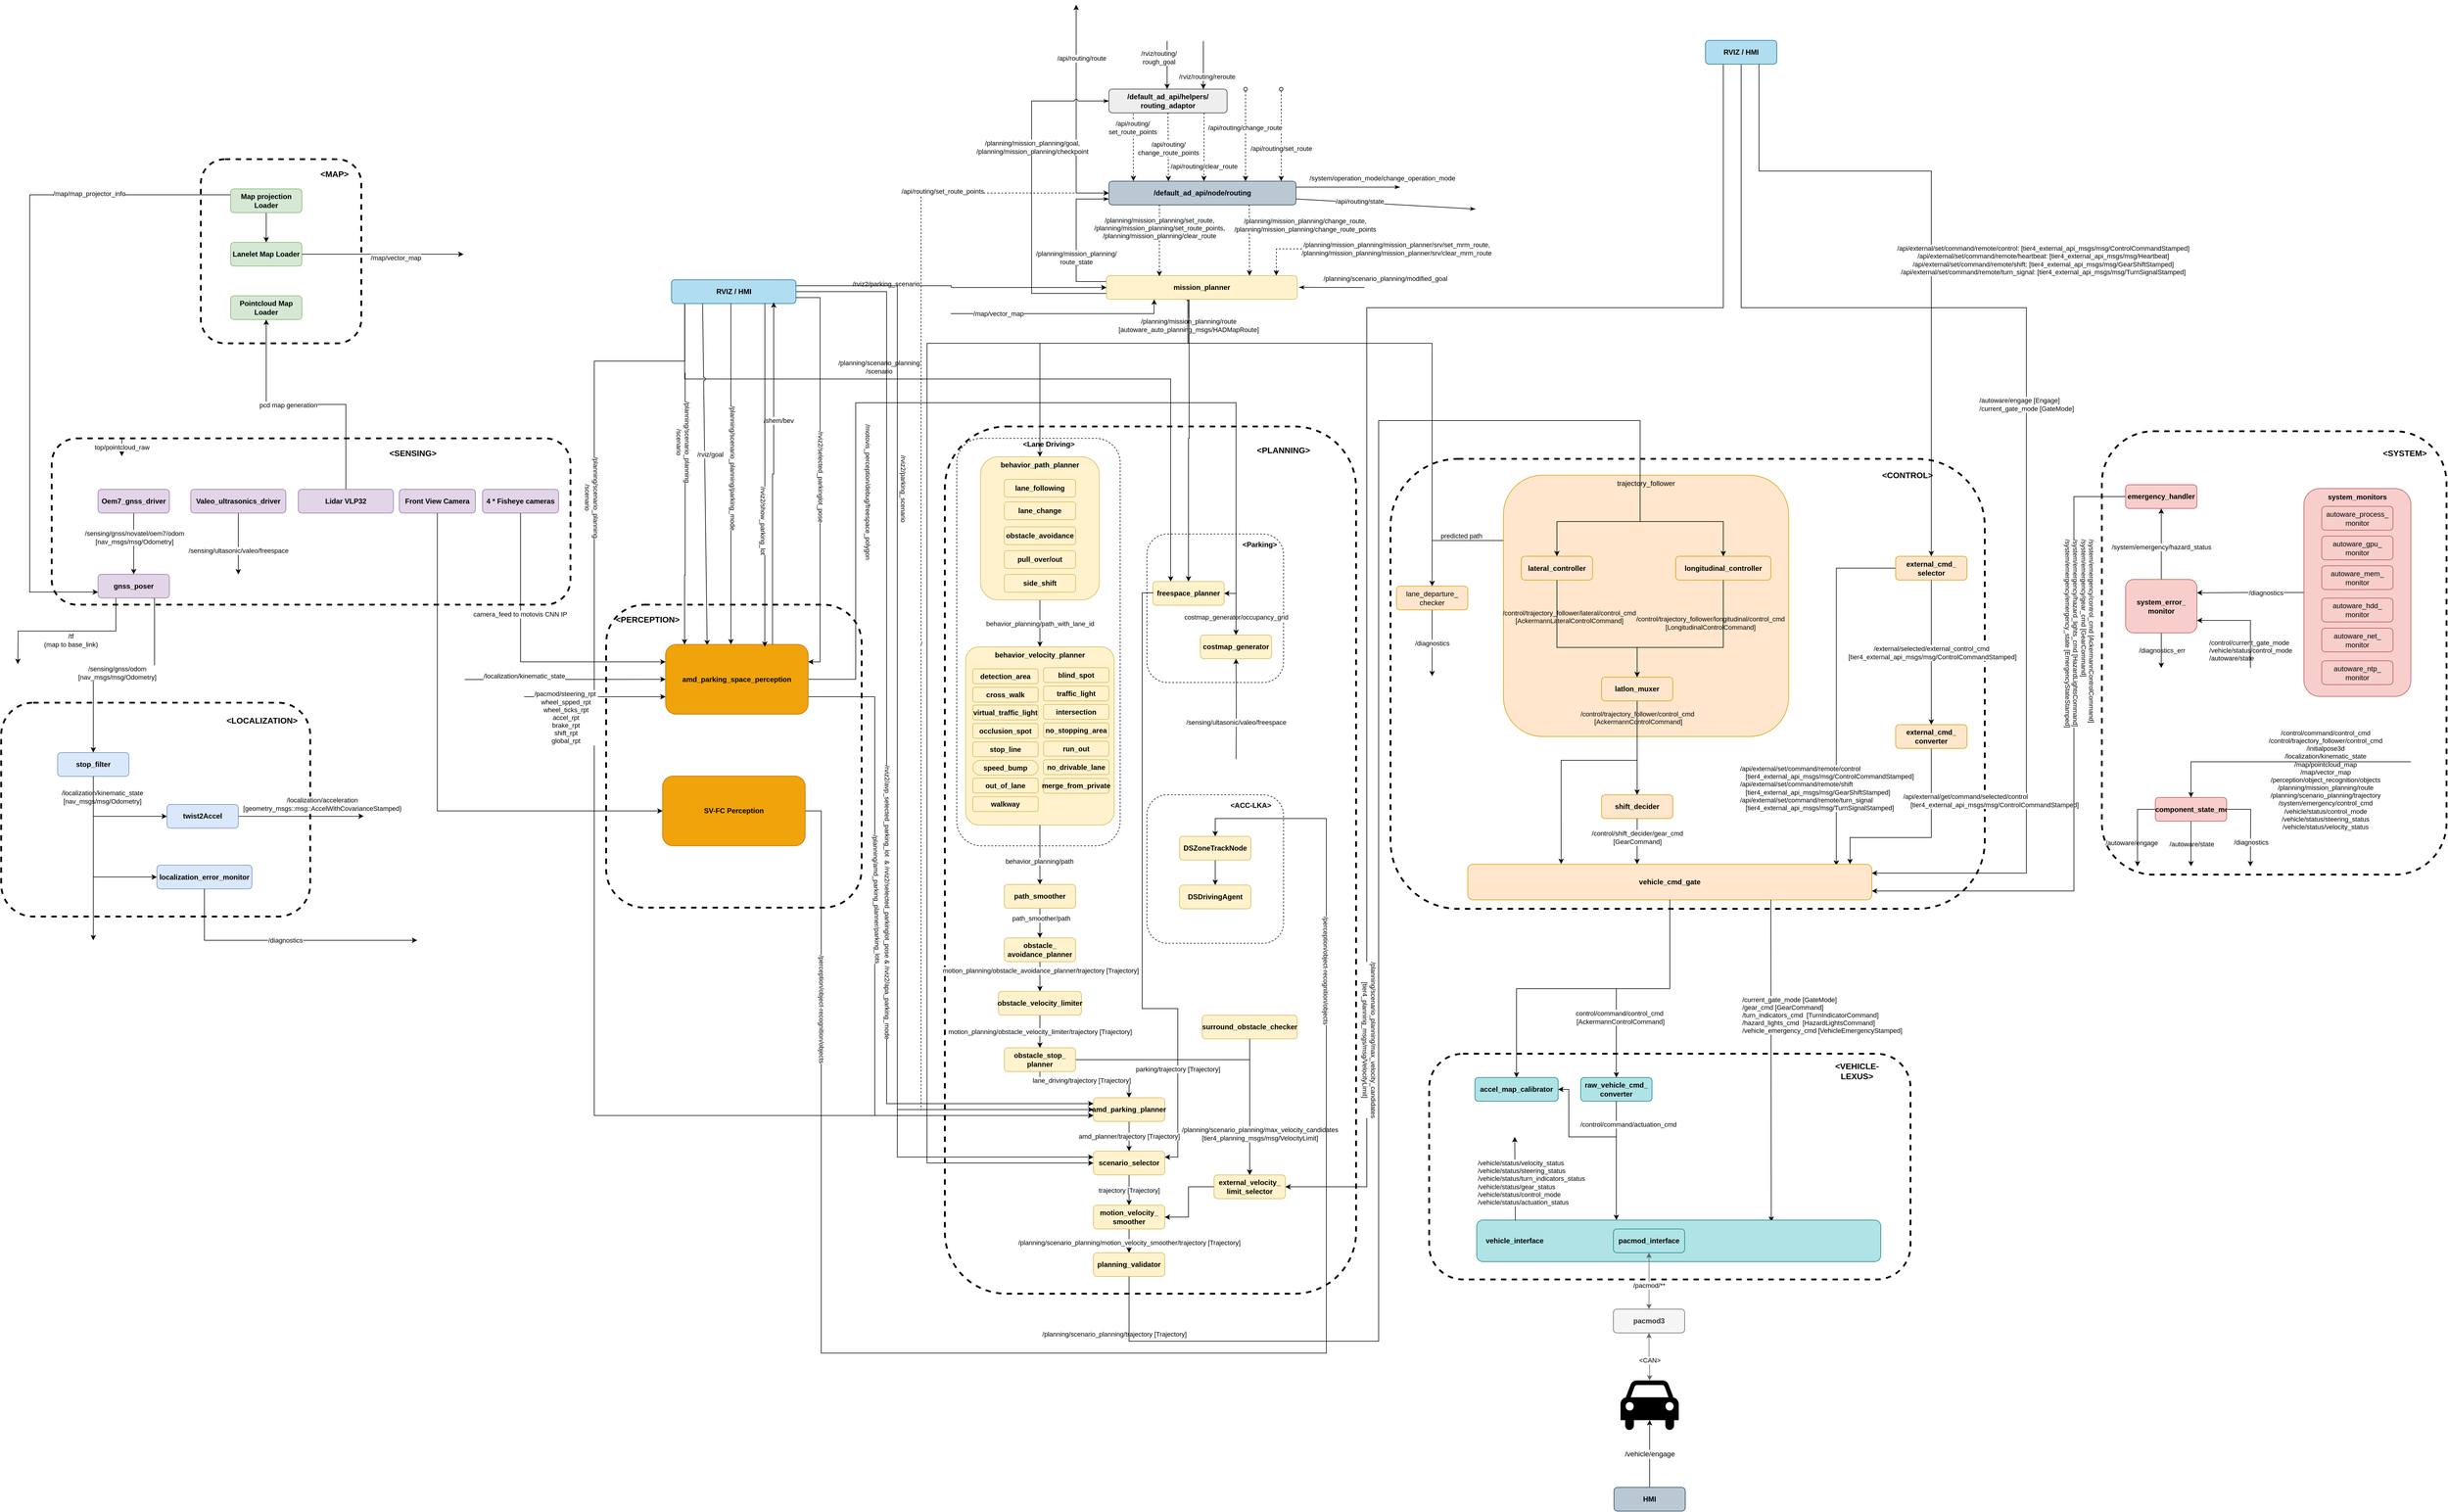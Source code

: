 <mxfile version="28.1.0">
  <diagram name="Page-1" id="m_pMNTR2iwto3QtPRPB2">
    <mxGraphModel dx="2030" dy="1192" grid="1" gridSize="10" guides="1" tooltips="1" connect="1" arrows="1" fold="1" page="1" pageScale="1" pageWidth="850" pageHeight="1100" math="0" shadow="0">
      <root>
        <mxCell id="0" />
        <mxCell id="1" parent="0" />
        <mxCell id="3QsfZB5c9P9I_ioL6Mik-1" style="edgeStyle=orthogonalEdgeStyle;rounded=0;orthogonalLoop=1;jettySize=auto;html=1;exitX=0.432;exitY=1.05;exitDx=0;exitDy=0;entryX=0.5;entryY=0;entryDx=0;entryDy=0;exitPerimeter=0;" edge="1" parent="1" source="3QsfZB5c9P9I_ioL6Mik-112" target="3QsfZB5c9P9I_ioL6Mik-202">
          <mxGeometry relative="1" as="geometry">
            <Array as="points">
              <mxPoint x="2139" y="950" />
              <mxPoint x="1888" y="950" />
            </Array>
          </mxGeometry>
        </mxCell>
        <mxCell id="3QsfZB5c9P9I_ioL6Mik-2" value="" style="rounded=1;whiteSpace=wrap;html=1;dashed=1;fillColor=none;strokeWidth=3;comic=0;" vertex="1" parent="1">
          <mxGeometry x="1728" y="1090" width="692" height="1460" as="geometry" />
        </mxCell>
        <mxCell id="3QsfZB5c9P9I_ioL6Mik-3" value="" style="rounded=1;whiteSpace=wrap;html=1;dashed=1;fillColor=none;strokeWidth=3;comic=0;" vertex="1" parent="1">
          <mxGeometry x="225" y="1110" width="873" height="280" as="geometry" />
        </mxCell>
        <mxCell id="3QsfZB5c9P9I_ioL6Mik-4" value="" style="rounded=1;whiteSpace=wrap;html=1;dashed=1;fillColor=none;strokeWidth=3;comic=0;" vertex="1" parent="1">
          <mxGeometry x="140" y="1555" width="520" height="360" as="geometry" />
        </mxCell>
        <mxCell id="3QsfZB5c9P9I_ioL6Mik-5" value="" style="rounded=1;whiteSpace=wrap;html=1;dashed=1;fillColor=none;strokeWidth=3;comic=0;" vertex="1" parent="1">
          <mxGeometry x="3675" y="1098" width="580" height="746.5" as="geometry" />
        </mxCell>
        <mxCell id="3QsfZB5c9P9I_ioL6Mik-6" value="" style="rounded=1;whiteSpace=wrap;html=1;dashed=1;fillColor=none;strokeWidth=3;comic=0;" vertex="1" parent="1">
          <mxGeometry x="2543" y="2146" width="810" height="380" as="geometry" />
        </mxCell>
        <mxCell id="3QsfZB5c9P9I_ioL6Mik-7" value="" style="rounded=1;whiteSpace=wrap;html=1;dashed=1;fillColor=none;strokeWidth=3;comic=0;" vertex="1" parent="1">
          <mxGeometry x="2478" y="1144.5" width="1000" height="757.5" as="geometry" />
        </mxCell>
        <mxCell id="3QsfZB5c9P9I_ioL6Mik-8" value="" style="rounded=1;whiteSpace=wrap;html=1;dashed=1;fillColor=none;strokeWidth=1;comic=0;" vertex="1" parent="1">
          <mxGeometry x="2068" y="1271" width="230" height="250" as="geometry" />
        </mxCell>
        <mxCell id="3QsfZB5c9P9I_ioL6Mik-9" style="edgeStyle=orthogonalEdgeStyle;rounded=0;orthogonalLoop=1;jettySize=auto;html=1;exitX=0;exitY=0.25;exitDx=0;exitDy=0;entryX=0.5;entryY=0;entryDx=0;entryDy=0;" edge="1" parent="1" source="3QsfZB5c9P9I_ioL6Mik-11" target="3QsfZB5c9P9I_ioL6Mik-236">
          <mxGeometry relative="1" as="geometry">
            <Array as="points">
              <mxPoint x="2548" y="1282" />
            </Array>
          </mxGeometry>
        </mxCell>
        <mxCell id="3QsfZB5c9P9I_ioL6Mik-10" value="predicted path" style="edgeLabel;html=1;align=center;verticalAlign=middle;resizable=0;points=[];" vertex="1" connectable="0" parent="3QsfZB5c9P9I_ioL6Mik-9">
          <mxGeometry x="-0.117" y="6" relative="1" as="geometry">
            <mxPoint x="16" y="-14" as="offset" />
          </mxGeometry>
        </mxCell>
        <mxCell id="3QsfZB5c9P9I_ioL6Mik-11" value="trajectory_follower" style="rounded=1;whiteSpace=wrap;html=1;fillColor=#ffe6cc;strokeColor=#d79b00;verticalAlign=top;" vertex="1" parent="1">
          <mxGeometry x="2668" y="1172" width="480" height="440" as="geometry" />
        </mxCell>
        <mxCell id="3QsfZB5c9P9I_ioL6Mik-12" value="top/pointcloud_raw" style="edgeStyle=elbowEdgeStyle;rounded=0;comic=0;jumpStyle=arc;orthogonalLoop=1;jettySize=auto;elbow=vertical;html=1;exitX=0.5;exitY=1;exitDx=0;exitDy=0;entryX=0.5;entryY=0;entryDx=0;entryDy=0;startArrow=none;startFill=0;endArrow=classic;endFill=1;" edge="1" parent="1">
          <mxGeometry relative="1" as="geometry">
            <mxPoint x="343" y="1140" as="targetPoint" />
            <mxPoint x="343" y="1110.0" as="sourcePoint" />
          </mxGeometry>
        </mxCell>
        <mxCell id="3QsfZB5c9P9I_ioL6Mik-13" style="edgeStyle=orthogonalEdgeStyle;rounded=0;orthogonalLoop=1;jettySize=auto;html=1;exitX=0.5;exitY=1;exitDx=0;exitDy=0;entryX=0.5;entryY=0;entryDx=0;entryDy=0;" edge="1" parent="1" source="3QsfZB5c9P9I_ioL6Mik-15" target="3QsfZB5c9P9I_ioL6Mik-100">
          <mxGeometry relative="1" as="geometry" />
        </mxCell>
        <mxCell id="3QsfZB5c9P9I_ioL6Mik-14" value="/sensing/gnss/novatel/oem7/odom&lt;br style=&quot;border-color: var(--border-color);&quot;&gt;[nav_msgs/msg/Odometry]" style="edgeLabel;html=1;align=center;verticalAlign=middle;resizable=0;points=[];" vertex="1" connectable="0" parent="3QsfZB5c9P9I_ioL6Mik-13">
          <mxGeometry x="-0.214" y="1" relative="1" as="geometry">
            <mxPoint as="offset" />
          </mxGeometry>
        </mxCell>
        <object label="&lt;b&gt;Oem7_gnss_driver&lt;/b&gt;" desc="MGRS座標系への変換" tooltip="gnssのdriverです" id="3QsfZB5c9P9I_ioL6Mik-15">
          <mxCell style="rounded=1;whiteSpace=wrap;html=1;comic=0;strokeColor=#9673a6;fillColor=#e1d5e7;sketch=0;" vertex="1" parent="1">
            <mxGeometry x="303" y="1195.75" width="120" height="40" as="geometry" />
          </mxCell>
        </object>
        <mxCell id="3QsfZB5c9P9I_ioL6Mik-16" value="/tf&lt;br&gt;(map to base_link)" style="edgeStyle=orthogonalEdgeStyle;rounded=0;comic=0;jumpStyle=arc;orthogonalLoop=1;jettySize=auto;html=1;startArrow=none;startFill=0;endArrow=classic;endFill=1;exitX=0.25;exitY=1;exitDx=0;exitDy=0;" edge="1" parent="1" source="3QsfZB5c9P9I_ioL6Mik-100">
          <mxGeometry x="-0.052" y="16" relative="1" as="geometry">
            <mxPoint x="168" y="1490" as="targetPoint" />
            <mxPoint x="353" y="1129" as="sourcePoint" />
            <Array as="points" />
            <mxPoint x="-1" as="offset" />
          </mxGeometry>
        </mxCell>
        <mxCell id="3QsfZB5c9P9I_ioL6Mik-17" value="/localization/kinematic_state&lt;br&gt;[nav_msgs/msg/Odometry]" style="edgeStyle=orthogonalEdgeStyle;rounded=0;orthogonalLoop=1;jettySize=auto;html=1;exitX=0.5;exitY=1;exitDx=0;exitDy=0;comic=0;" edge="1" parent="1" source="3QsfZB5c9P9I_ioL6Mik-19">
          <mxGeometry x="-0.75" y="15" relative="1" as="geometry">
            <mxPoint x="295" y="1955" as="targetPoint" />
            <Array as="points">
              <mxPoint x="295" y="1715" />
            </Array>
            <mxPoint as="offset" />
          </mxGeometry>
        </mxCell>
        <mxCell id="3QsfZB5c9P9I_ioL6Mik-18" style="edgeStyle=orthogonalEdgeStyle;rounded=0;orthogonalLoop=1;jettySize=auto;html=1;exitX=0.5;exitY=1;exitDx=0;exitDy=0;entryX=0;entryY=0.5;entryDx=0;entryDy=0;" edge="1" parent="1" source="3QsfZB5c9P9I_ioL6Mik-19" target="3QsfZB5c9P9I_ioL6Mik-20">
          <mxGeometry relative="1" as="geometry">
            <Array as="points">
              <mxPoint x="295" y="1849" />
            </Array>
          </mxGeometry>
        </mxCell>
        <UserObject label="&lt;b&gt;stop_filter&lt;/b&gt;" tooltip="Overwrite vx=0 and wz=0 when the vehicle wheel speed is zero to indicate the stop condition." link="https://github.com/autowarefoundation/autoware.universe/tree/main/localization/stop_filter#stop_filter" linkTarget="_blank" id="3QsfZB5c9P9I_ioL6Mik-19">
          <mxCell style="rounded=1;whiteSpace=wrap;html=1;comic=0;fillColor=#dae8fc;strokeColor=#6c8ebf;sketch=0;" vertex="1" parent="1">
            <mxGeometry x="235" y="1639" width="120" height="40" as="geometry" />
          </mxCell>
        </UserObject>
        <UserObject label="&lt;b&gt;localization_error_monitor&lt;/b&gt;" tooltip="" link="https://github.com/autowarefoundation/autoware.universe/tree/main/localization/localization_error_monitor#localization_error_monitor" linkTarget="_blank" id="3QsfZB5c9P9I_ioL6Mik-20">
          <mxCell style="rounded=1;whiteSpace=wrap;html=1;comic=0;fillColor=#dae8fc;strokeColor=#6c8ebf;sketch=0;" vertex="1" parent="1">
            <mxGeometry x="402" y="1828.5" width="160" height="40" as="geometry" />
          </mxCell>
        </UserObject>
        <mxCell id="3QsfZB5c9P9I_ioL6Mik-21" value="/diagnostics" style="edgeStyle=orthogonalEdgeStyle;rounded=0;orthogonalLoop=1;jettySize=auto;html=1;exitX=0.5;exitY=1;exitDx=0;exitDy=0;comic=0;" edge="1" parent="1" source="3QsfZB5c9P9I_ioL6Mik-20">
          <mxGeometry relative="1" as="geometry">
            <mxPoint x="840" y="1955" as="targetPoint" />
            <mxPoint x="292" y="2075" as="sourcePoint" />
            <mxPoint as="offset" />
            <Array as="points">
              <mxPoint x="600" y="1955" />
              <mxPoint x="840" y="1955" />
            </Array>
          </mxGeometry>
        </mxCell>
        <mxCell id="3QsfZB5c9P9I_ioL6Mik-22" value="/sensing/gnss/odom&lt;br&gt;[nav_msgs/msg/Odometry]" style="edgeStyle=orthogonalEdgeStyle;rounded=0;comic=0;jumpStyle=arc;orthogonalLoop=1;jettySize=auto;html=1;startArrow=none;startFill=0;endArrow=classic;endFill=1;entryX=0.5;entryY=0;entryDx=0;entryDy=0;exitX=0.75;exitY=1;exitDx=0;exitDy=0;" edge="1" parent="1" source="3QsfZB5c9P9I_ioL6Mik-100" target="3QsfZB5c9P9I_ioL6Mik-19">
          <mxGeometry x="0.027" y="5" relative="1" as="geometry">
            <mxPoint x="483" y="1549" as="targetPoint" />
            <mxPoint x="393" y="1119" as="sourcePoint" />
            <Array as="points">
              <mxPoint x="398" y="1379" />
              <mxPoint x="398" y="1500" />
              <mxPoint x="295" y="1500" />
            </Array>
            <mxPoint as="offset" />
          </mxGeometry>
        </mxCell>
        <mxCell id="3QsfZB5c9P9I_ioL6Mik-23" value="&lt;b&gt;&amp;lt;Parking&amp;gt;&lt;/b&gt;" style="text;html=1;strokeColor=none;fillColor=none;align=center;verticalAlign=middle;whiteSpace=wrap;rounded=0;dashed=1;comic=0;" vertex="1" parent="1">
          <mxGeometry x="2218" y="1279" width="80" height="20" as="geometry" />
        </mxCell>
        <UserObject label="&lt;b&gt;costmap_generator&lt;/b&gt;" tooltip="障害物点群や地図の走行可能エリアの情報から、駐車プランナー用のコストマップを生成する。" link="https://github.com/autowarefoundation/autoware.universe/tree/main/planning/costmap_generator#costmap_generator" linkTarget="_blank" id="3QsfZB5c9P9I_ioL6Mik-24">
          <mxCell style="rounded=1;whiteSpace=wrap;html=1;comic=0;fillColor=#fff2cc;strokeColor=#d6b656;sketch=0;shadow=0;" vertex="1" parent="1">
            <mxGeometry x="2158" y="1441" width="120" height="40" as="geometry" />
          </mxCell>
        </UserObject>
        <mxCell id="3QsfZB5c9P9I_ioL6Mik-25" value="/planning/mission_planning/route&lt;br&gt;[autoware_auto_planning_msgs/HADMapRoute]" style="edgeStyle=orthogonalEdgeStyle;rounded=0;comic=0;orthogonalLoop=1;jettySize=auto;html=1;entryX=0.5;entryY=0;entryDx=0;entryDy=0;startArrow=none;startFill=0;jumpStyle=none;" edge="1" parent="1" source="3QsfZB5c9P9I_ioL6Mik-112" target="3QsfZB5c9P9I_ioL6Mik-26">
          <mxGeometry x="-0.815" y="-1" relative="1" as="geometry">
            <Array as="points">
              <mxPoint x="2139" y="1110" />
              <mxPoint x="2138" y="1110" />
            </Array>
            <mxPoint as="offset" />
            <mxPoint x="2138" y="960" as="sourcePoint" />
          </mxGeometry>
        </mxCell>
        <UserObject label="&lt;b&gt;freespace_planner&lt;/b&gt;" tooltip="コストマップとゴールから、自車の走行ルートを計算する。いまはHA*を使ってる。" link="https://github.com/autowarefoundation/autoware.universe/tree/main/planning/freespace_planner#the-freespace_planner" linkTarget="_blank" id="3QsfZB5c9P9I_ioL6Mik-26">
          <mxCell style="rounded=1;whiteSpace=wrap;html=1;comic=0;fillColor=#fff2cc;strokeColor=#d6b656;sketch=0;shadow=0;" vertex="1" parent="1">
            <mxGeometry x="2078" y="1351" width="120" height="40" as="geometry" />
          </mxCell>
        </UserObject>
        <mxCell id="3QsfZB5c9P9I_ioL6Mik-27" value="costmap_generator/occupancy_grid" style="edgeStyle=orthogonalEdgeStyle;rounded=0;comic=0;orthogonalLoop=1;jettySize=auto;html=1;startArrow=none;startFill=0;orthogonal=1;entryX=1;entryY=0.5;entryDx=0;entryDy=0;exitX=0.5;exitY=0;exitDx=0;exitDy=0;" edge="1" parent="1" source="3QsfZB5c9P9I_ioL6Mik-24" target="3QsfZB5c9P9I_ioL6Mik-26">
          <mxGeometry x="-0.333" relative="1" as="geometry">
            <mxPoint x="2188" y="1446" as="sourcePoint" />
            <mxPoint as="offset" />
          </mxGeometry>
        </mxCell>
        <mxCell id="3QsfZB5c9P9I_ioL6Mik-28" value="&lt;span style=&quot;color: rgb(0, 0, 0); font-family: helvetica; font-size: 11px; font-style: normal; font-weight: 400; letter-spacing: normal; text-align: center; text-indent: 0px; text-transform: none; word-spacing: 0px; background-color: rgb(255, 255, 255); display: inline; float: none;&quot;&gt;parking/trajectory [Trajectory]&lt;/span&gt;" style="edgeStyle=orthogonalEdgeStyle;rounded=0;orthogonalLoop=1;jettySize=auto;html=1;entryX=1;entryY=0.25;entryDx=0;entryDy=0;exitX=0;exitY=0.5;exitDx=0;exitDy=0;" edge="1" parent="1" target="3QsfZB5c9P9I_ioL6Mik-195" source="3QsfZB5c9P9I_ioL6Mik-26">
          <mxGeometry x="0.676" relative="1" as="geometry">
            <mxPoint x="2138" y="1601" as="targetPoint" />
            <Array as="points">
              <mxPoint x="2078" y="1370" />
              <mxPoint x="2060" y="1370" />
              <mxPoint x="2060" y="2070" />
              <mxPoint x="2120" y="2070" />
              <mxPoint x="2120" y="2320" />
            </Array>
            <mxPoint as="offset" />
            <mxPoint x="2108" y="1391" as="sourcePoint" />
          </mxGeometry>
        </mxCell>
        <mxCell id="3QsfZB5c9P9I_ioL6Mik-29" value="/diagnostics" style="edgeStyle=orthogonalEdgeStyle;rounded=0;orthogonalLoop=1;jettySize=auto;html=1;entryX=1;entryY=0.25;entryDx=0;entryDy=0;comic=0;" edge="1" parent="1" source="3QsfZB5c9P9I_ioL6Mik-67" target="3QsfZB5c9P9I_ioL6Mik-75">
          <mxGeometry x="-0.289" relative="1" as="geometry">
            <mxPoint as="offset" />
          </mxGeometry>
        </mxCell>
        <mxCell id="3QsfZB5c9P9I_ioL6Mik-30" value="&lt;div style=&quot;text-align: left&quot;&gt;/autoware/engage&amp;nbsp;[Engage]&lt;/div&gt;&lt;div style=&quot;text-align: left&quot;&gt;/current_gate_mode [GateMode]&lt;/div&gt;" style="edgeStyle=orthogonalEdgeStyle;rounded=0;comic=0;sketch=0;jumpStyle=arc;orthogonalLoop=1;jettySize=auto;html=1;exitX=1;exitY=0.25;exitDx=0;exitDy=0;endArrow=none;endFill=0;startArrow=classic;startFill=1;entryX=0.5;entryY=1;entryDx=0;entryDy=0;" edge="1" parent="1" source="3QsfZB5c9P9I_ioL6Mik-51" target="3QsfZB5c9P9I_ioL6Mik-85">
          <mxGeometry x="-0.001" relative="1" as="geometry">
            <mxPoint x="3008" y="2175" as="targetPoint" />
            <mxPoint y="1" as="offset" />
            <Array as="points">
              <mxPoint x="3548" y="1842" />
              <mxPoint x="3548" y="890" />
              <mxPoint x="3068" y="890" />
            </Array>
          </mxGeometry>
        </mxCell>
        <mxCell id="3QsfZB5c9P9I_ioL6Mik-31" style="edgeStyle=orthogonalEdgeStyle;rounded=0;orthogonalLoop=1;jettySize=auto;html=1;entryX=0.5;entryY=0;entryDx=0;entryDy=0;exitX=0.75;exitY=1;exitDx=0;exitDy=0;" edge="1" parent="1" source="3QsfZB5c9P9I_ioL6Mik-85" target="3QsfZB5c9P9I_ioL6Mik-58">
          <mxGeometry relative="1" as="geometry">
            <mxPoint x="3008" y="1540" as="sourcePoint" />
            <Array as="points">
              <mxPoint x="3098" y="660" />
              <mxPoint x="3388" y="660" />
            </Array>
          </mxGeometry>
        </mxCell>
        <mxCell id="3QsfZB5c9P9I_ioL6Mik-32" value="&lt;span style=&quot;text-align: left&quot;&gt;/api/external/set/command/remote/control: [tier4_external_api_msgs/msg/ControlCommandStamped]&lt;/span&gt;&lt;br style=&quot;text-align: left&quot;&gt;&lt;span style=&quot;text-align: left&quot;&gt;/api/external/set/command/remote/heartbeat: [tier4_external_api_msgs/msg/Heartbeat]&lt;/span&gt;&lt;br style=&quot;text-align: left&quot;&gt;&lt;span style=&quot;text-align: left&quot;&gt;/api/external/set/command/remote/shift: [tier4_external_api_msgs/msg/GearShiftStamped]&lt;/span&gt;&lt;br style=&quot;text-align: left&quot;&gt;&lt;span style=&quot;text-align: left&quot;&gt;/api/external/set/command/remote/turn_signal: [tier4_external_api_msgs/msg/TurnSignalStamped]&lt;/span&gt;" style="edgeLabel;html=1;align=center;verticalAlign=middle;resizable=0;points=[];fontSize=11;fontColor=default;rotation=0;" vertex="1" connectable="0" parent="3QsfZB5c9P9I_ioL6Mik-31">
          <mxGeometry x="-0.257" y="-1" relative="1" as="geometry">
            <mxPoint x="242" y="149" as="offset" />
          </mxGeometry>
        </mxCell>
        <mxCell id="3QsfZB5c9P9I_ioL6Mik-33" style="edgeStyle=orthogonalEdgeStyle;rounded=0;orthogonalLoop=1;jettySize=auto;html=1;exitX=0.5;exitY=1;exitDx=0;exitDy=0;entryX=0.5;entryY=0;entryDx=0;entryDy=0;labelBackgroundColor=none;fontColor=default;" edge="1" parent="1" source="3QsfZB5c9P9I_ioL6Mik-44" target="3QsfZB5c9P9I_ioL6Mik-55">
          <mxGeometry relative="1" as="geometry" />
        </mxCell>
        <mxCell id="3QsfZB5c9P9I_ioL6Mik-34" value="&lt;b&gt;accel_map_calibrator&lt;/b&gt;" style="rounded=1;whiteSpace=wrap;html=1;fillColor=#b0e3e6;strokeColor=#0e8088;" vertex="1" parent="1">
          <mxGeometry x="2620" y="2186" width="140" height="40" as="geometry" />
        </mxCell>
        <mxCell id="3QsfZB5c9P9I_ioL6Mik-35" style="edgeStyle=orthogonalEdgeStyle;rounded=0;orthogonalLoop=1;jettySize=auto;html=1;entryX=1;entryY=0.5;entryDx=0;entryDy=0;labelBackgroundColor=none;fontColor=default;exitX=0.5;exitY=1;exitDx=0;exitDy=0;" edge="1" parent="1" source="3QsfZB5c9P9I_ioL6Mik-61" target="3QsfZB5c9P9I_ioL6Mik-34">
          <mxGeometry relative="1" as="geometry">
            <Array as="points">
              <mxPoint x="2858" y="2286" />
              <mxPoint x="2778" y="2286" />
              <mxPoint x="2778" y="2206" />
            </Array>
          </mxGeometry>
        </mxCell>
        <mxCell id="3QsfZB5c9P9I_ioL6Mik-36" style="edgeStyle=orthogonalEdgeStyle;rounded=0;orthogonalLoop=1;jettySize=auto;html=1;entryX=0.912;entryY=0.039;entryDx=0;entryDy=0;entryPerimeter=0;labelBackgroundColor=default;fontColor=default;" edge="1" parent="1" source="3QsfZB5c9P9I_ioL6Mik-58" target="3QsfZB5c9P9I_ioL6Mik-51">
          <mxGeometry relative="1" as="geometry">
            <Array as="points">
              <mxPoint x="3228" y="1329" />
            </Array>
          </mxGeometry>
        </mxCell>
        <mxCell id="3QsfZB5c9P9I_ioL6Mik-37" value="&lt;div style=&quot;text-align: left&quot;&gt;&lt;font style=&quot;font-size: 11px&quot;&gt;/api/external/set/command/remote/control&amp;nbsp;&lt;br&gt;&lt;/font&gt;&lt;/div&gt;&lt;div style=&quot;text-align: left&quot;&gt;&lt;font style=&quot;font-size: 11px&quot;&gt;&amp;nbsp; &amp;nbsp;[tier4_external_api_msgs/msg/ControlCommandStamped]&lt;/font&gt;&lt;/div&gt;&lt;div style=&quot;text-align: left&quot;&gt;&lt;font style=&quot;font-size: 11px&quot;&gt;/api/external/set/command/remote/shift&lt;/font&gt;&lt;/div&gt;&lt;div style=&quot;text-align: left&quot;&gt;&lt;font style=&quot;font-size: 11px&quot;&gt;&amp;nbsp; &amp;nbsp;[tier4_external_api_msgs/msg/GearShiftStamped]&lt;/font&gt;&lt;/div&gt;&lt;div style=&quot;text-align: left&quot;&gt;&lt;font style=&quot;font-size: 11px&quot;&gt;/api/external/set/command/remote/turn_signal&lt;/font&gt;&lt;/div&gt;&lt;div style=&quot;text-align: left&quot;&gt;&lt;font style=&quot;font-size: 11px&quot;&gt;&amp;nbsp; &amp;nbsp;[tier4_external_api_msgs/msg/TurnSignalStamped]&lt;/font&gt;&lt;/div&gt;" style="edgeLabel;html=1;align=center;verticalAlign=middle;resizable=0;points=[];fontColor=default;labelBackgroundColor=#FFFFFF;" vertex="1" connectable="0" parent="3QsfZB5c9P9I_ioL6Mik-36">
          <mxGeometry x="0.069" y="3" relative="1" as="geometry">
            <mxPoint x="-19" y="149" as="offset" />
          </mxGeometry>
        </mxCell>
        <mxCell id="3QsfZB5c9P9I_ioL6Mik-38" style="edgeStyle=orthogonalEdgeStyle;rounded=0;orthogonalLoop=1;jettySize=auto;html=1;labelBackgroundColor=default;fontColor=default;entryX=0.946;entryY=-0.002;entryDx=0;entryDy=0;entryPerimeter=0;" edge="1" parent="1" source="3QsfZB5c9P9I_ioL6Mik-56" target="3QsfZB5c9P9I_ioL6Mik-51">
          <mxGeometry relative="1" as="geometry">
            <mxPoint x="3348" y="1822" as="targetPoint" />
            <Array as="points">
              <mxPoint x="3388" y="1782" />
              <mxPoint x="3251" y="1782" />
            </Array>
          </mxGeometry>
        </mxCell>
        <mxCell id="3QsfZB5c9P9I_ioL6Mik-39" value="&lt;div style=&quot;text-align: left&quot;&gt;/api/external/get/command/selected/control&lt;/div&gt;&amp;nbsp; &amp;nbsp; [tier4_external_api_msgs/msg/ControlCommandStamped]" style="edgeLabel;html=1;align=center;verticalAlign=middle;resizable=0;points=[];fontColor=default;" vertex="1" connectable="0" parent="3QsfZB5c9P9I_ioL6Mik-38">
          <mxGeometry x="0.017" y="6" relative="1" as="geometry">
            <mxPoint x="118" y="-68" as="offset" />
          </mxGeometry>
        </mxCell>
        <mxCell id="3QsfZB5c9P9I_ioL6Mik-40" value="/vehicle/engage" style="edgeStyle=orthogonalEdgeStyle;rounded=0;orthogonalLoop=1;jettySize=auto;html=1;exitX=0.5;exitY=0;exitDx=0;exitDy=0;entryX=0.5;entryY=0.775;entryDx=0;entryDy=0;entryPerimeter=0;fontSize=12;fontColor=#000000;" edge="1" parent="1" source="3QsfZB5c9P9I_ioL6Mik-41" target="3QsfZB5c9P9I_ioL6Mik-87">
          <mxGeometry relative="1" as="geometry" />
        </mxCell>
        <mxCell id="3QsfZB5c9P9I_ioL6Mik-41" value="&lt;b&gt;HMI&lt;/b&gt;" style="rounded=1;whiteSpace=wrap;html=1;fillColor=#bac8d3;strokeColor=#23445d;" vertex="1" parent="1">
          <mxGeometry x="2854" y="2876" width="120" height="40" as="geometry" />
        </mxCell>
        <mxCell id="3QsfZB5c9P9I_ioL6Mik-42" value="&lt;div style=&quot;text-align: left&quot;&gt;&lt;span&gt;/control/current_gate_mode&lt;/span&gt;&lt;/div&gt;&lt;div style=&quot;text-align: left&quot;&gt;&lt;span&gt;/vehicle/status/control_mode&lt;/span&gt;&lt;/div&gt;&lt;div style=&quot;text-align: left&quot;&gt;&lt;span&gt;/autoware/state&lt;/span&gt;&lt;/div&gt;" style="endArrow=classic;html=1;rounded=0;labelBackgroundColor=none;jumpStyle=arc;" edge="1" parent="1">
          <mxGeometry x="-0.652" width="50" height="50" relative="1" as="geometry">
            <mxPoint x="3925" y="1496.5" as="sourcePoint" />
            <mxPoint x="3835" y="1416.5" as="targetPoint" />
            <Array as="points">
              <mxPoint x="3925" y="1416.5" />
            </Array>
            <mxPoint as="offset" />
          </mxGeometry>
        </mxCell>
        <mxCell id="3QsfZB5c9P9I_ioL6Mik-43" value="/diagnostics_err" style="edgeStyle=orthogonalEdgeStyle;rounded=0;jumpStyle=arc;orthogonalLoop=1;jettySize=auto;html=1;labelBackgroundColor=none;" edge="1" parent="1" source="3QsfZB5c9P9I_ioL6Mik-75">
          <mxGeometry relative="1" as="geometry">
            <mxPoint x="3775" y="1496.5" as="targetPoint" />
          </mxGeometry>
        </mxCell>
        <UserObject label="&lt;b&gt;latlon_muxer&lt;/b&gt;" link="https://github.com/autowarefoundation/autoware.universe/blob/main/control/trajectory_follower_nodes/design/trajectory_follower-design.md#trajectory-follower-nodes" tooltip="縦横を分けて計算された制御コマンドを統合して出力します" linkTarget="_blank" id="3QsfZB5c9P9I_ioL6Mik-44">
          <mxCell style="rounded=1;whiteSpace=wrap;html=1;comic=0;fillColor=#ffe6cc;strokeColor=#d79b00;sketch=0;glass=0;shadow=0;" vertex="1" parent="1">
            <mxGeometry x="2833" y="1512" width="120" height="40" as="geometry" />
          </mxCell>
        </UserObject>
        <mxCell id="3QsfZB5c9P9I_ioL6Mik-45" value="&lt;div&gt;&amp;nbsp;/control/trajectory_follower/lateral/control_cmd&lt;/div&gt;&lt;div&gt;&amp;nbsp;[AckermannLateralControlCommand]&lt;/div&gt;&lt;div&gt;&lt;br&gt;&lt;/div&gt;" style="edgeStyle=orthogonalEdgeStyle;rounded=0;comic=0;orthogonalLoop=1;jettySize=auto;html=1;entryX=0.5;entryY=0;entryDx=0;entryDy=0;labelBackgroundColor=none;" edge="1" parent="1" source="3QsfZB5c9P9I_ioL6Mik-48" target="3QsfZB5c9P9I_ioL6Mik-44">
          <mxGeometry x="-0.54" y="19" relative="1" as="geometry">
            <Array as="points">
              <mxPoint x="2758" y="1462" />
              <mxPoint x="2893" y="1462" />
              <mxPoint x="2893" y="1495" />
            </Array>
            <mxPoint as="offset" />
          </mxGeometry>
        </mxCell>
        <mxCell id="3QsfZB5c9P9I_ioL6Mik-46" value="/control/trajectory_follower/longitudinal/control_cmd&lt;br&gt;[LongitudinalControlCommand]" style="edgeStyle=orthogonalEdgeStyle;rounded=0;comic=0;orthogonalLoop=1;jettySize=auto;html=1;entryX=0.5;entryY=0;entryDx=0;entryDy=0;labelBackgroundColor=none;startArrow=none;exitX=0.5;exitY=1;exitDx=0;exitDy=0;" edge="1" parent="1" source="3QsfZB5c9P9I_ioL6Mik-49" target="3QsfZB5c9P9I_ioL6Mik-44">
          <mxGeometry x="-0.534" y="-22" relative="1" as="geometry">
            <mxPoint x="3088" y="1632" as="targetPoint" />
            <Array as="points">
              <mxPoint x="3038" y="1462" />
              <mxPoint x="2893" y="1462" />
              <mxPoint x="2893" y="1495" />
            </Array>
            <mxPoint as="offset" />
            <mxPoint x="3017" y="1522" as="sourcePoint" />
          </mxGeometry>
        </mxCell>
        <mxCell id="3QsfZB5c9P9I_ioL6Mik-47" value="&lt;div&gt;/control/trajectory_follower/control_cmd&lt;/div&gt;&lt;div&gt;&amp;nbsp;[AckermannControlCommand]&lt;/div&gt;&lt;div&gt;&lt;br&gt;&lt;/div&gt;" style="edgeStyle=orthogonalEdgeStyle;rounded=0;comic=0;orthogonalLoop=1;jettySize=auto;html=1;entryX=0.231;entryY=-0.007;entryDx=0;entryDy=0;entryPerimeter=0;exitX=0.5;exitY=1;exitDx=0;exitDy=0;fillColor=none;fontColor=default;labelBackgroundColor=none;" edge="1" parent="1" source="3QsfZB5c9P9I_ioL6Mik-44" target="3QsfZB5c9P9I_ioL6Mik-51">
          <mxGeometry x="-0.825" relative="1" as="geometry">
            <mxPoint x="2939" y="1692" as="sourcePoint" />
            <mxPoint x="2939" y="1762" as="targetPoint" />
            <mxPoint as="offset" />
            <Array as="points">
              <mxPoint x="2893" y="1652" />
              <mxPoint x="2765" y="1652" />
            </Array>
          </mxGeometry>
        </mxCell>
        <UserObject label="&lt;b&gt;lateral_controller&lt;/b&gt;" link="https://github.com/autowarefoundation/autoware.universe/blob/main/control/trajectory_follower_nodes/design/trajectory_follower-design.md#trajectory-follower-nodes" tooltip="経路追従のための目標ステア角とステア角速度を計算します。目標速度と加速度は経路に埋め込まれた値をそのまま出力します。" linkTarget="_blank" id="3QsfZB5c9P9I_ioL6Mik-48">
          <mxCell style="rounded=1;whiteSpace=wrap;html=1;comic=0;fillColor=#ffe6cc;strokeColor=#d79b00;sketch=0;glass=0;shadow=0;" vertex="1" parent="1">
            <mxGeometry x="2698" y="1308.5" width="120" height="40" as="geometry" />
          </mxCell>
        </UserObject>
        <UserObject label="&lt;b&gt;longitudinal_controller&lt;/b&gt;" link="https://github.com/autowarefoundation/autoware.universe/blob/main/control/trajectory_follower_nodes/design/trajectory_follower-design.md#trajectory-follower-nodes" tooltip="経路の目標速度に沿うための目標加速度を計算します。遅延補正や停止時のブレーキ抜き操作も行います。" linkTarget="_blank" id="3QsfZB5c9P9I_ioL6Mik-49">
          <mxCell style="rounded=1;whiteSpace=wrap;html=1;comic=0;fillColor=#ffe6cc;strokeColor=#d79b00;sketch=0;glass=0;shadow=0;" vertex="1" parent="1">
            <mxGeometry x="2958" y="1308.5" width="160" height="40" as="geometry" />
          </mxCell>
        </UserObject>
        <mxCell id="3QsfZB5c9P9I_ioL6Mik-50" style="edgeStyle=orthogonalEdgeStyle;rounded=0;orthogonalLoop=1;jettySize=auto;html=1;exitX=0.5;exitY=1;exitDx=0;exitDy=0;entryX=0.5;entryY=0;entryDx=0;entryDy=0;" edge="1" parent="1" source="3QsfZB5c9P9I_ioL6Mik-51" target="3QsfZB5c9P9I_ioL6Mik-34">
          <mxGeometry relative="1" as="geometry" />
        </mxCell>
        <UserObject label="&lt;b&gt;vehicle_cmd_gate&lt;/b&gt;" link="https://github.com/autowarefoundation/autoware.universe/tree/main/control/vehicle_cmd_gate#vehicle_cmd_gate" tooltip="指示モードに応じて、複数のコマンドの中から後段に渡すコマンドを選択します。" linkTarget="_blank" id="3QsfZB5c9P9I_ioL6Mik-51">
          <mxCell style="rounded=1;whiteSpace=wrap;html=1;comic=0;fillColor=#ffe6cc;strokeColor=#d79b00;sketch=0;glass=0;shadow=0;" vertex="1" parent="1">
            <mxGeometry x="2608" y="1827" width="680" height="60" as="geometry" />
          </mxCell>
        </UserObject>
        <mxCell id="3QsfZB5c9P9I_ioL6Mik-52" value="" style="edgeStyle=orthogonalEdgeStyle;rounded=0;comic=0;orthogonalLoop=1;jettySize=auto;html=1;entryX=0.5;entryY=0;entryDx=0;entryDy=0;" edge="1" parent="1" source="3QsfZB5c9P9I_ioL6Mik-51" target="3QsfZB5c9P9I_ioL6Mik-61">
          <mxGeometry relative="1" as="geometry">
            <mxPoint x="2858" y="1870" as="sourcePoint" />
            <mxPoint x="3025" y="2475" as="targetPoint" />
            <Array as="points" />
          </mxGeometry>
        </mxCell>
        <mxCell id="3QsfZB5c9P9I_ioL6Mik-53" value="control/command/control_cmd&lt;br&gt;&amp;nbsp;[AckermannControlCommand]" style="edgeLabel;html=1;align=center;verticalAlign=middle;resizable=0;points=[];comic=0;" vertex="1" connectable="0" parent="3QsfZB5c9P9I_ioL6Mik-52">
          <mxGeometry x="0.711" relative="1" as="geometry">
            <mxPoint x="5" y="-45" as="offset" />
          </mxGeometry>
        </mxCell>
        <mxCell id="3QsfZB5c9P9I_ioL6Mik-54" value="/control/shift_decider/gear_cmd&lt;br&gt;[GearCommand]" style="edgeStyle=orthogonalEdgeStyle;rounded=0;comic=0;orthogonalLoop=1;jettySize=auto;html=1;exitX=0.5;exitY=1;exitDx=0;exitDy=0;entryX=0.419;entryY=-0.005;entryDx=0;entryDy=0;entryPerimeter=0;" edge="1" parent="1" source="3QsfZB5c9P9I_ioL6Mik-55" target="3QsfZB5c9P9I_ioL6Mik-51">
          <mxGeometry x="-0.166" relative="1" as="geometry">
            <Array as="points">
              <mxPoint x="2893" y="1782" />
              <mxPoint x="2893" y="1782" />
            </Array>
            <mxPoint x="2948" y="1832" as="targetPoint" />
            <mxPoint as="offset" />
          </mxGeometry>
        </mxCell>
        <UserObject label="&lt;b&gt;shift_decider&lt;/b&gt;" link="https://github.com/autowarefoundation/autoware.universe/tree/main/control/shift_decider#shift-decider" tooltip="制御出力に応じてギア変更のコマンドを出力します" linkTarget="_blank" id="3QsfZB5c9P9I_ioL6Mik-55">
          <mxCell style="rounded=1;whiteSpace=wrap;html=1;comic=0;fillColor=#ffe6cc;strokeColor=#d79b00;sketch=0;glass=0;shadow=0;" vertex="1" parent="1">
            <mxGeometry x="2833" y="1710" width="120" height="40" as="geometry" />
          </mxCell>
        </UserObject>
        <UserObject label="&lt;b&gt;external_cmd_&lt;/b&gt;&lt;br&gt;&lt;b&gt;converter&lt;/b&gt;" link="https://github.com/autowarefoundation/autoware.universe/tree/main/vehicle/external_cmd_converter#external_cmd_converter" tooltip="遠隔から来たコマンド（アクセル/ブレーキ）を目標速度/加速度の信号に変換します" linkTarget="_blank" id="3QsfZB5c9P9I_ioL6Mik-56">
          <mxCell style="rounded=1;whiteSpace=wrap;html=1;comic=0;fillColor=#ffe6cc;strokeColor=#d79b00;sketch=0;glass=0;shadow=0;" vertex="1" parent="1">
            <mxGeometry x="3328" y="1592" width="120" height="40" as="geometry" />
          </mxCell>
        </UserObject>
        <mxCell id="3QsfZB5c9P9I_ioL6Mik-57" value="/external/selected/external_control_cmd&lt;br&gt;&amp;nbsp;[tier4_external_api_msgs/msg/ControlCommandStamped]" style="edgeStyle=orthogonalEdgeStyle;rounded=0;comic=0;orthogonalLoop=1;jettySize=auto;html=1;entryX=0.5;entryY=0;entryDx=0;entryDy=0;exitX=0.5;exitY=1;exitDx=0;exitDy=0;" edge="1" parent="1" source="3QsfZB5c9P9I_ioL6Mik-58" target="3QsfZB5c9P9I_ioL6Mik-56">
          <mxGeometry relative="1" as="geometry">
            <mxPoint x="3869" y="1872" as="targetPoint" />
            <Array as="points">
              <mxPoint x="3388" y="1572" />
              <mxPoint x="3388" y="1572" />
            </Array>
          </mxGeometry>
        </mxCell>
        <UserObject label="&lt;b&gt;external_cmd_&lt;br&gt;selector&lt;/b&gt;" link="https://github.com/autowarefoundation/autoware.universe/tree/main/control/external_cmd_selector#external_cmd_selector" linkTarget="_blank" id="3QsfZB5c9P9I_ioL6Mik-58">
          <mxCell style="rounded=1;whiteSpace=wrap;html=1;comic=0;fillColor=#ffe6cc;strokeColor=#d79b00;sketch=0;glass=0;shadow=0;" vertex="1" parent="1">
            <mxGeometry x="3328" y="1308.5" width="120" height="40" as="geometry" />
          </mxCell>
        </UserObject>
        <mxCell id="3QsfZB5c9P9I_ioL6Mik-59" value="/current_gate_mode&amp;nbsp;[GateMode]&lt;div&gt;/gear_cmd [GearCommand]&lt;/div&gt;&lt;div&gt;/turn_indicators_cmd&amp;nbsp; [TurnIndicatorCommand]&lt;/div&gt;&lt;div&gt;&lt;div&gt;/hazard_lights_cmd&amp;nbsp; [HazardLightsCommand]&lt;/div&gt;&lt;/div&gt;&lt;div&gt;/vehicle_emergency_cmd [VehicleEmergencyStamped]&lt;/div&gt;" style="rounded=0;comic=0;orthogonalLoop=1;jettySize=auto;html=1;entryX=0.729;entryY=0.042;entryDx=0;entryDy=0;align=left;labelBackgroundColor=default;exitX=0.75;exitY=1;exitDx=0;exitDy=0;entryPerimeter=0;" edge="1" parent="1" source="3QsfZB5c9P9I_ioL6Mik-51" target="3QsfZB5c9P9I_ioL6Mik-60">
          <mxGeometry x="-0.288" y="-50" relative="1" as="geometry">
            <mxPoint y="1" as="offset" />
            <mxPoint x="3088.92" y="2304.02" as="targetPoint" />
            <mxPoint x="3090.833" y="1960" as="sourcePoint" />
          </mxGeometry>
        </mxCell>
        <object label="&lt;b&gt;&amp;nbsp; &amp;nbsp; vehicle_interface&lt;/b&gt;" tooltip="Autowareと車両のinterfaceです。データの変換が主なタスクです。" id="3QsfZB5c9P9I_ioL6Mik-60">
          <mxCell style="rounded=1;whiteSpace=wrap;html=1;fillColor=#b0e3e6;strokeColor=#0e8088;align=left;comic=0;sketch=0;" vertex="1" parent="1">
            <mxGeometry x="2623" y="2426" width="680" height="70" as="geometry" />
          </mxCell>
        </object>
        <UserObject label="&lt;b&gt;raw_vehicle_cmd_&lt;/b&gt;&lt;br&gt;&lt;b&gt;converter&lt;/b&gt;" link="https://github.com/autowarefoundation/autoware.universe/tree/main/vehicle/raw_vehicle_cmd_converter#raw_vehicle_cmd_converter" tooltip="速度・加速度の目標値を、車両特有の制御信号（アクセル/ブレーキ等）に変換します" linkTarget="_blank" id="3QsfZB5c9P9I_ioL6Mik-61">
          <mxCell style="rounded=1;whiteSpace=wrap;html=1;comic=0;fillColor=#b0e3e6;strokeColor=#0e8088;sketch=0;" vertex="1" parent="1">
            <mxGeometry x="2798" y="2186" width="120" height="40" as="geometry" />
          </mxCell>
        </UserObject>
        <mxCell id="3QsfZB5c9P9I_ioL6Mik-62" value="/control/command/actuation_cmd" style="edgeStyle=orthogonalEdgeStyle;rounded=0;comic=0;orthogonalLoop=1;jettySize=auto;html=1;exitX=0.5;exitY=1;exitDx=0;exitDy=0;" edge="1" parent="1" source="3QsfZB5c9P9I_ioL6Mik-61">
          <mxGeometry x="-0.615" y="20" relative="1" as="geometry">
            <mxPoint x="2858" y="2426" as="targetPoint" />
            <mxPoint as="offset" />
            <Array as="points">
              <mxPoint x="2858" y="2326" />
              <mxPoint x="2858" y="2326" />
            </Array>
          </mxGeometry>
        </mxCell>
        <UserObject label="&lt;b&gt;pacmod_interface&lt;/b&gt;" link="https://github.com/tier4/pacmod_interface/tree/main/pacmod_interface#pacmod_interface" tooltip="pacmodとのinterfaced。LexusとかJapanTaxiとか。" linkTarget="_blank" id="3QsfZB5c9P9I_ioL6Mik-63">
          <mxCell style="rounded=1;whiteSpace=wrap;html=1;comic=0;fillColor=#b0e3e6;strokeColor=#0e8088;sketch=0;" vertex="1" parent="1">
            <mxGeometry x="2853" y="2441" width="120" height="40" as="geometry" />
          </mxCell>
        </UserObject>
        <mxCell id="3QsfZB5c9P9I_ioL6Mik-64" value="/vehicle/status/velocity_status&lt;br&gt;/vehicle/status/steering_status&lt;br&gt;/vehicle/status/turn_indicators_status&lt;br&gt;/vehicle/status/gear_status&lt;br&gt;/vehicle/status/control_mode&lt;br&gt;/vehicle/status/&lt;span style=&quot;text-align: center&quot;&gt;actuation_status&lt;/span&gt;" style="endArrow=classic;html=1;exitX=0.121;exitY=0.011;exitDx=0;exitDy=0;exitPerimeter=0;comic=0;align=left;" edge="1" parent="1">
          <mxGeometry x="-0.083" y="65" width="50" height="50" relative="1" as="geometry">
            <mxPoint x="2688.02" y="2426.77" as="sourcePoint" />
            <mxPoint x="2687" y="2286" as="targetPoint" />
            <mxPoint as="offset" />
          </mxGeometry>
        </mxCell>
        <mxCell id="3QsfZB5c9P9I_ioL6Mik-65" value="/pacmod/**" style="edgeStyle=orthogonalEdgeStyle;rounded=0;comic=0;orthogonalLoop=1;jettySize=auto;html=1;fillColor=#f5f5f5;strokeColor=#666666;exitX=0.5;exitY=1;exitDx=0;exitDy=0;startArrow=classic;startFill=1;entryX=0.5;entryY=0;entryDx=0;entryDy=0;" edge="1" parent="1" source="3QsfZB5c9P9I_ioL6Mik-63" target="3QsfZB5c9P9I_ioL6Mik-66">
          <mxGeometry x="0.143" relative="1" as="geometry">
            <mxPoint x="2787" y="2506" as="sourcePoint" />
            <mxPoint as="offset" />
            <mxPoint x="2787" y="2566" as="targetPoint" />
          </mxGeometry>
        </mxCell>
        <UserObject label="&lt;b&gt;pacmod3&lt;/b&gt;" link="http://wiki.ros.org/pacmod3" id="3QsfZB5c9P9I_ioL6Mik-66">
          <mxCell style="rounded=1;whiteSpace=wrap;html=1;comic=0;fillColor=#f5f5f5;strokeColor=#666666;fontColor=#333333;sketch=0;" vertex="1" parent="1">
            <mxGeometry x="2853" y="2576" width="120" height="40" as="geometry" />
          </mxCell>
        </UserObject>
        <UserObject label="&lt;b&gt;system_monitors&lt;/b&gt;" link="https://github.com/autowarefoundation/autoware.universe/tree/main/system/system_monitor#system-monitor-for-autoware" tooltip="各々データを監視し、異常があればdiagで通知します" linkTarget="_blank" id="3QsfZB5c9P9I_ioL6Mik-67">
          <mxCell style="rounded=1;whiteSpace=wrap;html=1;comic=0;fillColor=#f8cecc;strokeColor=#b85450;verticalAlign=top;sketch=0;" vertex="1" parent="1">
            <mxGeometry x="4015" y="1194.5" width="180" height="350" as="geometry" />
          </mxCell>
        </UserObject>
        <UserObject label="autoware_process_&lt;br&gt;monitor" id="3QsfZB5c9P9I_ioL6Mik-68">
          <mxCell style="rounded=1;whiteSpace=wrap;html=1;comic=0;fillColor=#f8cecc;strokeColor=#b85450;sketch=0;" vertex="1" parent="1">
            <mxGeometry x="4045" y="1224.5" width="120" height="40" as="geometry" />
          </mxCell>
        </UserObject>
        <mxCell id="3QsfZB5c9P9I_ioL6Mik-69" value="autoware_gpu_&lt;br&gt;monitor" style="rounded=1;whiteSpace=wrap;html=1;comic=0;fillColor=#f8cecc;strokeColor=#b85450;sketch=0;" vertex="1" parent="1">
          <mxGeometry x="4045" y="1274.5" width="120" height="40" as="geometry" />
        </mxCell>
        <mxCell id="3QsfZB5c9P9I_ioL6Mik-70" value="autoware_mem_&lt;br&gt;monitor" style="rounded=1;whiteSpace=wrap;html=1;comic=0;fillColor=#f8cecc;strokeColor=#b85450;sketch=0;" vertex="1" parent="1">
          <mxGeometry x="4045" y="1324.5" width="120" height="40" as="geometry" />
        </mxCell>
        <mxCell id="3QsfZB5c9P9I_ioL6Mik-71" value="autoware_hdd_&lt;br&gt;monitor" style="rounded=1;whiteSpace=wrap;html=1;comic=0;fillColor=#f8cecc;strokeColor=#b85450;sketch=0;" vertex="1" parent="1">
          <mxGeometry x="4045" y="1379" width="120" height="40" as="geometry" />
        </mxCell>
        <mxCell id="3QsfZB5c9P9I_ioL6Mik-72" value="autoware_net_&lt;br&gt;monitor" style="rounded=1;whiteSpace=wrap;html=1;comic=0;fillColor=#f8cecc;strokeColor=#b85450;sketch=0;" vertex="1" parent="1">
          <mxGeometry x="4045" y="1429.5" width="120" height="40" as="geometry" />
        </mxCell>
        <mxCell id="3QsfZB5c9P9I_ioL6Mik-73" value="autoware_ntp_&lt;br&gt;monitor" style="rounded=1;whiteSpace=wrap;html=1;comic=0;fillColor=#f8cecc;strokeColor=#b85450;sketch=0;" vertex="1" parent="1">
          <mxGeometry x="4045" y="1484.5" width="120" height="40" as="geometry" />
        </mxCell>
        <mxCell id="3QsfZB5c9P9I_ioL6Mik-74" value="/system/emergency/hazard_status" style="edgeStyle=orthogonalEdgeStyle;rounded=0;comic=0;orthogonalLoop=1;jettySize=auto;html=1;entryX=0.5;entryY=1;entryDx=0;entryDy=0;endArrow=classic;endFill=1;exitX=0.5;exitY=0;exitDx=0;exitDy=0;" edge="1" parent="1" source="3QsfZB5c9P9I_ioL6Mik-75" target="3QsfZB5c9P9I_ioL6Mik-77">
          <mxGeometry x="-0.077" relative="1" as="geometry">
            <mxPoint as="offset" />
            <Array as="points">
              <mxPoint x="3775" y="1286.5" />
              <mxPoint x="3775" y="1286.5" />
            </Array>
          </mxGeometry>
        </mxCell>
        <UserObject label="&lt;b&gt;system_error_&lt;/b&gt;&lt;br&gt;&lt;b&gt;monitor&lt;/b&gt;" link="https://github.com/autowarefoundation/autoware.universe/tree/main/system/system_error_monitor#system_error_monitor" linkTarget="_blank" id="3QsfZB5c9P9I_ioL6Mik-75">
          <mxCell style="rounded=1;whiteSpace=wrap;html=1;comic=0;fillColor=#f8cecc;strokeColor=#b85450;sketch=0;" vertex="1" parent="1">
            <mxGeometry x="3715" y="1347.5" width="120" height="90" as="geometry" />
          </mxCell>
        </UserObject>
        <mxCell id="3QsfZB5c9P9I_ioL6Mik-76" value="&lt;div&gt;&lt;/div&gt;" style="edgeStyle=orthogonalEdgeStyle;rounded=0;comic=0;orthogonalLoop=1;jettySize=auto;html=1;endArrow=classic;endFill=1;exitX=0;exitY=0.5;exitDx=0;exitDy=0;align=left;entryX=1;entryY=0.75;entryDx=0;entryDy=0;" edge="1" parent="1" source="3QsfZB5c9P9I_ioL6Mik-77" target="3QsfZB5c9P9I_ioL6Mik-51">
          <mxGeometry x="-0.384" y="-14" relative="1" as="geometry">
            <mxPoint as="offset" />
            <mxPoint x="2548" y="2190" as="targetPoint" />
            <Array as="points">
              <mxPoint x="3628" y="1208" />
              <mxPoint x="3628" y="1872" />
            </Array>
          </mxGeometry>
        </mxCell>
        <UserObject label="&lt;b&gt;emergency_handler&lt;/b&gt;" link="https://github.com/autowarefoundation/autoware.universe/tree/main/system/emergency_handler#emergency_handler" tooltip="なにかしてます" linkTarget="_blank" id="3QsfZB5c9P9I_ioL6Mik-77">
          <mxCell style="rounded=1;whiteSpace=wrap;html=1;comic=0;fillColor=#f8cecc;strokeColor=#b85450;sketch=0;" vertex="1" parent="1">
            <mxGeometry x="3715" y="1188" width="120" height="40" as="geometry" />
          </mxCell>
        </UserObject>
        <mxCell id="3QsfZB5c9P9I_ioL6Mik-78" value="&lt;font style=&quot;font-size: 14px;&quot;&gt;&lt;b style=&quot;&quot;&gt;&amp;lt;PLANNING&amp;gt;&lt;/b&gt;&lt;/font&gt;" style="text;html=1;strokeColor=none;fillColor=none;align=center;verticalAlign=middle;whiteSpace=wrap;rounded=0;dashed=1;comic=0;" vertex="1" parent="1">
          <mxGeometry x="2258" y="1114.5" width="80" height="30" as="geometry" />
        </mxCell>
        <mxCell id="3QsfZB5c9P9I_ioL6Mik-79" value="&amp;lt;CAN&amp;gt;" style="edgeStyle=orthogonalEdgeStyle;rounded=0;comic=0;orthogonalLoop=1;jettySize=auto;html=1;fillColor=#f5f5f5;strokeColor=#666666;exitX=0.5;exitY=1;exitDx=0;exitDy=0;startArrow=classic;startFill=1;entryX=0.5;entryY=0;entryDx=0;entryDy=0;entryPerimeter=0;" edge="1" parent="1" source="3QsfZB5c9P9I_ioL6Mik-66" target="3QsfZB5c9P9I_ioL6Mik-87">
          <mxGeometry x="0.143" relative="1" as="geometry">
            <mxPoint x="3063" y="2586" as="sourcePoint" />
            <mxPoint as="offset" />
            <mxPoint x="2928" y="2656" as="targetPoint" />
          </mxGeometry>
        </mxCell>
        <mxCell id="3QsfZB5c9P9I_ioL6Mik-80" value="&lt;b&gt;&lt;font style=&quot;font-size: 14px;&quot;&gt;&amp;lt;CONTROL&amp;gt;&lt;/font&gt;&lt;/b&gt;" style="text;html=1;strokeColor=none;fillColor=none;align=center;verticalAlign=middle;whiteSpace=wrap;rounded=0;dashed=1;comic=0;" vertex="1" parent="1">
          <mxGeometry x="3308" y="1162" width="80" height="20" as="geometry" />
        </mxCell>
        <mxCell id="3QsfZB5c9P9I_ioL6Mik-81" value="&lt;font style=&quot;font-size: 14px;&quot;&gt;&lt;b style=&quot;&quot;&gt;&amp;lt;SENSING&amp;gt;&lt;/b&gt;&lt;/font&gt;" style="text;html=1;strokeColor=none;fillColor=none;align=center;verticalAlign=middle;whiteSpace=wrap;rounded=0;dashed=1;comic=0;" vertex="1" parent="1">
          <mxGeometry x="793" y="1120" width="80" height="30" as="geometry" />
        </mxCell>
        <mxCell id="3QsfZB5c9P9I_ioL6Mik-82" value="&lt;b&gt;&lt;font style=&quot;font-size: 14px;&quot;&gt;&amp;lt;VEHICLE-LEXUS&amp;gt;&lt;/font&gt;&lt;/b&gt;" style="text;html=1;strokeColor=none;fillColor=none;align=center;verticalAlign=middle;whiteSpace=wrap;rounded=0;dashed=1;comic=0;" vertex="1" parent="1">
          <mxGeometry x="3223" y="2165" width="80" height="20" as="geometry" />
        </mxCell>
        <mxCell id="3QsfZB5c9P9I_ioL6Mik-83" style="edgeStyle=orthogonalEdgeStyle;rounded=0;orthogonalLoop=1;jettySize=auto;html=1;exitX=0.25;exitY=1;exitDx=0;exitDy=0;entryX=1;entryY=0.5;entryDx=0;entryDy=0;" edge="1" parent="1" source="3QsfZB5c9P9I_ioL6Mik-85" target="3QsfZB5c9P9I_ioL6Mik-230">
          <mxGeometry relative="1" as="geometry">
            <Array as="points">
              <mxPoint x="3038" y="890" />
              <mxPoint x="2438" y="890" />
              <mxPoint x="2438" y="2370" />
            </Array>
          </mxGeometry>
        </mxCell>
        <mxCell id="3QsfZB5c9P9I_ioL6Mik-84" value="/planning/scenario_planning/max_velocity_candidates&lt;br style=&quot;border-color: var(--border-color);&quot;&gt;[tier4_planning_msgs/msg/VelocityLimit]" style="edgeLabel;html=1;align=center;verticalAlign=middle;resizable=0;points=[];rotation=90;" vertex="1" connectable="0" parent="3QsfZB5c9P9I_ioL6Mik-83">
          <mxGeometry x="0.707" y="4" relative="1" as="geometry">
            <mxPoint as="offset" />
          </mxGeometry>
        </mxCell>
        <mxCell id="3QsfZB5c9P9I_ioL6Mik-85" value="&lt;b&gt;RVIZ / HMI&lt;/b&gt;" style="rounded=1;whiteSpace=wrap;html=1;fillColor=#b1ddf0;strokeColor=#10739e;" vertex="1" parent="1">
          <mxGeometry x="3008" y="440" width="120" height="40" as="geometry" />
        </mxCell>
        <mxCell id="3QsfZB5c9P9I_ioL6Mik-86" value="&lt;b&gt;&lt;font style=&quot;font-size: 14px;&quot;&gt;&amp;lt;SYSTEM&amp;gt;&lt;/font&gt;&lt;/b&gt;" style="text;html=1;strokeColor=none;fillColor=none;align=center;verticalAlign=middle;whiteSpace=wrap;rounded=0;dashed=1;comic=0;" vertex="1" parent="1">
          <mxGeometry x="4145" y="1124.5" width="80" height="20" as="geometry" />
        </mxCell>
        <mxCell id="3QsfZB5c9P9I_ioL6Mik-87" value="" style="shape=mxgraph.signs.transportation.car_4;html=1;pointerEvents=1;fillColor=#000000;strokeColor=none;verticalLabelPosition=bottom;verticalAlign=top;align=center;dashed=1;strokeWidth=3;fontSize=12;fontColor=#000000;" vertex="1" parent="1">
          <mxGeometry x="2865" y="2696" width="98" height="86" as="geometry" />
        </mxCell>
        <mxCell id="3QsfZB5c9P9I_ioL6Mik-88" value="/autoware/state" style="edgeStyle=orthogonalEdgeStyle;rounded=0;jumpStyle=arc;orthogonalLoop=1;jettySize=auto;html=1;labelBackgroundColor=none;" edge="1" parent="1" source="3QsfZB5c9P9I_ioL6Mik-92">
          <mxGeometry relative="1" as="geometry">
            <mxPoint x="3825" y="1830.5" as="targetPoint" />
          </mxGeometry>
        </mxCell>
        <mxCell id="3QsfZB5c9P9I_ioL6Mik-89" value="/autoware/engage" style="edgeStyle=orthogonalEdgeStyle;rounded=0;jumpStyle=arc;orthogonalLoop=1;jettySize=auto;html=1;exitX=0;exitY=0.5;exitDx=0;exitDy=0;labelBackgroundColor=none;" edge="1" parent="1" source="3QsfZB5c9P9I_ioL6Mik-92">
          <mxGeometry x="0.365" y="-10" relative="1" as="geometry">
            <mxPoint x="3735" y="1830.5" as="targetPoint" />
            <Array as="points">
              <mxPoint x="3735" y="1734.5" />
            </Array>
            <mxPoint as="offset" />
          </mxGeometry>
        </mxCell>
        <mxCell id="3QsfZB5c9P9I_ioL6Mik-90" style="edgeStyle=orthogonalEdgeStyle;rounded=0;jumpStyle=arc;orthogonalLoop=1;jettySize=auto;html=1;labelBackgroundColor=none;" edge="1" parent="1" source="3QsfZB5c9P9I_ioL6Mik-92">
          <mxGeometry relative="1" as="geometry">
            <mxPoint x="3925" y="1830.5" as="targetPoint" />
          </mxGeometry>
        </mxCell>
        <mxCell id="3QsfZB5c9P9I_ioL6Mik-91" value="/diagnostics" style="edgeLabel;html=1;align=center;verticalAlign=middle;resizable=0;points=[];" vertex="1" connectable="0" parent="3QsfZB5c9P9I_ioL6Mik-90">
          <mxGeometry x="-0.005" relative="1" as="geometry">
            <mxPoint y="28" as="offset" />
          </mxGeometry>
        </mxCell>
        <UserObject label="&lt;b&gt;component_state_monitor&lt;/b&gt;" link="https://github.com/tier4/autoware.iv/tree/master/system/autoware_state_monitor" tooltip="なにかしてます" id="3QsfZB5c9P9I_ioL6Mik-92">
          <mxCell style="rounded=1;whiteSpace=wrap;html=1;comic=0;fillColor=#f8cecc;strokeColor=#b85450;sketch=0;overflow=width;" vertex="1" parent="1">
            <mxGeometry x="3765" y="1714.5" width="120" height="40" as="geometry" />
          </mxCell>
        </UserObject>
        <mxCell id="3QsfZB5c9P9I_ioL6Mik-93" value="&amp;nbsp; &amp;nbsp; /control/command/control_cmd&lt;br&gt;&amp;nbsp; &amp;nbsp; /control/trajectory_follower/control_cmd&lt;br&gt;&amp;nbsp; &amp;nbsp; /initialpose3d&lt;br&gt;&amp;nbsp; &amp;nbsp; /localization/kinematic_state&lt;br&gt;&amp;nbsp; &amp;nbsp; /map/pointcloud_map&lt;br&gt;&amp;nbsp; &amp;nbsp; /map/vector_map&lt;br&gt;&amp;nbsp; &amp;nbsp; /perception/object_recognition/objects&lt;br&gt;&amp;nbsp; &amp;nbsp; /planning/mission_planning/route&lt;br&gt;&amp;nbsp; &amp;nbsp; /planning/scenario_planning/trajectory&lt;br&gt;&amp;nbsp; &amp;nbsp; /system/emergency/control_cmd&lt;br&gt;&amp;nbsp; &amp;nbsp; /vehicle/status/control_mode&lt;br&gt;&amp;nbsp; &amp;nbsp; /vehicle/status/steering_status&lt;br&gt;&amp;nbsp; &amp;nbsp; /vehicle/status/velocity_status" style="endArrow=classic;html=1;rounded=0;labelBackgroundColor=none;jumpStyle=arc;entryX=0.5;entryY=0;entryDx=0;entryDy=0;" edge="1" parent="1" target="3QsfZB5c9P9I_ioL6Mik-92">
          <mxGeometry x="-0.302" y="30" width="50" height="50" relative="1" as="geometry">
            <mxPoint x="4195" y="1654.5" as="sourcePoint" />
            <mxPoint x="3615" y="1574.5" as="targetPoint" />
            <Array as="points">
              <mxPoint x="3825" y="1654.5" />
            </Array>
            <mxPoint as="offset" />
          </mxGeometry>
        </mxCell>
        <mxCell id="3QsfZB5c9P9I_ioL6Mik-94" value="&lt;div style=&quot;text-align: left;&quot;&gt;/system/emergency/control_cmd [AckermannControlCommand]&lt;/div&gt;&lt;div style=&quot;text-align: left;&quot;&gt;/system/emergency/gear_cmd [GearCommand]&lt;/div&gt;&lt;div style=&quot;text-align: left;&quot;&gt;/system/emergency/hazard_lights_cmd [HazardLightsCommand]&lt;/div&gt;&lt;span style=&quot;text-align: left;&quot;&gt;/system/emergency/emergency_state&amp;nbsp;[EmergencyStateStamped]&lt;/span&gt;&lt;div style=&quot;text-align: left&quot;&gt;&lt;/div&gt;" style="edgeLabel;html=1;align=center;verticalAlign=middle;resizable=0;points=[];fontColor=default;rotation=90;" vertex="1" connectable="0" parent="1">
          <mxGeometry x="3638" y="1437.5" as="geometry" />
        </mxCell>
        <mxCell id="3QsfZB5c9P9I_ioL6Mik-95" value="&lt;span style=&quot;font-size: 14px;&quot;&gt;&lt;b&gt;&amp;lt;LOCALIZATION&amp;gt;&lt;/b&gt;&lt;/span&gt;" style="text;html=1;strokeColor=none;fillColor=none;align=center;verticalAlign=middle;whiteSpace=wrap;rounded=0;dashed=1;comic=0;" vertex="1" parent="1">
          <mxGeometry x="539" y="1570" width="80" height="30" as="geometry" />
        </mxCell>
        <mxCell id="3QsfZB5c9P9I_ioL6Mik-96" style="edgeStyle=orthogonalEdgeStyle;rounded=0;orthogonalLoop=1;jettySize=auto;html=1;exitX=1;exitY=0.5;exitDx=0;exitDy=0;" edge="1" parent="1" source="3QsfZB5c9P9I_ioL6Mik-98">
          <mxGeometry relative="1" as="geometry">
            <mxPoint x="750" y="1746" as="targetPoint" />
            <Array as="points">
              <mxPoint x="730" y="1746" />
            </Array>
          </mxGeometry>
        </mxCell>
        <mxCell id="3QsfZB5c9P9I_ioL6Mik-97" value="/localization/acceleration&lt;br&gt;[geometry_msgs::msg::AccelWithCovarianceStamped}" style="edgeLabel;html=1;align=center;verticalAlign=middle;resizable=0;points=[];" vertex="1" connectable="0" parent="3QsfZB5c9P9I_ioL6Mik-96">
          <mxGeometry x="-0.148" y="-2" relative="1" as="geometry">
            <mxPoint x="51" y="-23" as="offset" />
          </mxGeometry>
        </mxCell>
        <UserObject label="&lt;b&gt;twist2Accel&lt;/b&gt;" tooltip="Overwrite vx=0 and wz=0 when the vehicle wheel speed is zero to indicate the stop condition." link="https://github.com/autowarefoundation/autoware.universe/tree/main/localization/stop_filter#stop_filter" linkTarget="_blank" id="3QsfZB5c9P9I_ioL6Mik-98">
          <mxCell style="rounded=1;whiteSpace=wrap;html=1;comic=0;fillColor=#dae8fc;strokeColor=#6c8ebf;sketch=0;" vertex="1" parent="1">
            <mxGeometry x="419" y="1726.25" width="120" height="40" as="geometry" />
          </mxCell>
        </UserObject>
        <mxCell id="3QsfZB5c9P9I_ioL6Mik-99" value="" style="edgeStyle=orthogonalEdgeStyle;rounded=0;orthogonalLoop=1;jettySize=auto;html=1;exitX=0.5;exitY=1;exitDx=0;exitDy=0;comic=0;entryX=0;entryY=0.5;entryDx=0;entryDy=0;" edge="1" parent="1" source="3QsfZB5c9P9I_ioL6Mik-19" target="3QsfZB5c9P9I_ioL6Mik-98">
          <mxGeometry relative="1" as="geometry">
            <mxPoint x="330" y="2221" as="targetPoint" />
            <Array as="points">
              <mxPoint x="295" y="1746" />
            </Array>
            <mxPoint x="330" y="1981" as="sourcePoint" />
          </mxGeometry>
        </mxCell>
        <object label="&lt;b&gt;gnss_poser&lt;/b&gt;" desc="MGRS座標系への変換" tooltip="gnssのdriverです" link="https://github.com/autowarefoundation/autoware.universe/tree/main/sensing/gnss_poser#gnss_poser" linkTarget="_blank" id="3QsfZB5c9P9I_ioL6Mik-100">
          <mxCell style="rounded=1;whiteSpace=wrap;html=1;comic=0;strokeColor=#9673a6;fillColor=#e1d5e7;sketch=0;" vertex="1" parent="1">
            <mxGeometry x="303" y="1338.75" width="120" height="40" as="geometry" />
          </mxCell>
        </object>
        <mxCell id="3QsfZB5c9P9I_ioL6Mik-101" value="/api/routing/route" style="edgeStyle=none;html=1;exitX=0;exitY=0.5;exitDx=0;exitDy=0;rounded=0;" edge="1" parent="1" source="3QsfZB5c9P9I_ioL6Mik-102">
          <mxGeometry x="0.516" y="-9" relative="1" as="geometry">
            <mxPoint x="1949" y="380" as="targetPoint" />
            <Array as="points">
              <mxPoint x="1949" y="697" />
            </Array>
            <mxPoint as="offset" />
          </mxGeometry>
        </mxCell>
        <mxCell id="3QsfZB5c9P9I_ioL6Mik-102" value="&lt;b&gt;/default_ad_api/node/routing&lt;/b&gt;" style="rounded=1;whiteSpace=wrap;html=1;fillColor=#bac8d3;strokeColor=#23445d;" vertex="1" parent="1">
          <mxGeometry x="2004" y="677" width="315" height="40" as="geometry" />
        </mxCell>
        <mxCell id="3QsfZB5c9P9I_ioL6Mik-103" value="" style="endArrow=classic;html=1;dashed=1;rounded=0;entryX=0.75;entryY=0;entryDx=0;entryDy=0;" edge="1" parent="1">
          <mxGeometry width="50" height="50" relative="1" as="geometry">
            <mxPoint x="2569" y="791" as="sourcePoint" />
            <mxPoint x="2285.75" y="836" as="targetPoint" />
            <Array as="points">
              <mxPoint x="2286" y="791" />
            </Array>
          </mxGeometry>
        </mxCell>
        <mxCell id="3QsfZB5c9P9I_ioL6Mik-104" value="/planning/mission_planning/mission_planner/srv/set_mrm_route,&lt;br&gt;&lt;span style=&quot;font-size: 11px;&quot;&gt;/planning/mission_planning/mission_planner/srv/clear_mrm_route&lt;/span&gt;&lt;br&gt;" style="edgeLabel;html=1;align=center;verticalAlign=middle;resizable=0;points=[];" vertex="1" connectable="0" parent="3QsfZB5c9P9I_ioL6Mik-103">
          <mxGeometry x="-0.603" relative="1" as="geometry">
            <mxPoint x="-16" as="offset" />
          </mxGeometry>
        </mxCell>
        <mxCell id="3QsfZB5c9P9I_ioL6Mik-105" style="edgeStyle=none;html=1;endArrow=none;endFill=0;startArrow=classicThin;startFill=1;exitX=1.009;exitY=0.493;exitDx=0;exitDy=0;exitPerimeter=0;" edge="1" parent="1" source="3QsfZB5c9P9I_ioL6Mik-112">
          <mxGeometry relative="1" as="geometry">
            <mxPoint x="2434" y="856" as="targetPoint" />
            <mxPoint x="2369" y="856" as="sourcePoint" />
          </mxGeometry>
        </mxCell>
        <mxCell id="3QsfZB5c9P9I_ioL6Mik-106" value="&lt;span style=&quot;font-size: 11px;&quot;&gt;/planning/scenario_planning/modified_goal&lt;/span&gt;" style="edgeLabel;html=1;align=center;verticalAlign=middle;resizable=0;points=[];" vertex="1" connectable="0" parent="3QsfZB5c9P9I_ioL6Mik-105">
          <mxGeometry x="0.296" y="-1" relative="1" as="geometry">
            <mxPoint x="73" y="-16" as="offset" />
          </mxGeometry>
        </mxCell>
        <mxCell id="3QsfZB5c9P9I_ioL6Mik-107" style="edgeStyle=orthogonalEdgeStyle;rounded=0;html=1;exitX=0;exitY=0.75;exitDx=0;exitDy=0;entryX=0;entryY=0.5;entryDx=0;entryDy=0;startArrow=none;startFill=0;endArrow=classicThin;endFill=1;jumpStyle=arc;" edge="1" parent="1" source="3QsfZB5c9P9I_ioL6Mik-112" target="3QsfZB5c9P9I_ioL6Mik-113">
          <mxGeometry relative="1" as="geometry">
            <Array as="points">
              <mxPoint x="1874" y="866" />
              <mxPoint x="1874" y="542" />
            </Array>
          </mxGeometry>
        </mxCell>
        <mxCell id="3QsfZB5c9P9I_ioL6Mik-108" value="/planning/mission_planning/goal,&lt;br&gt;&lt;span style=&quot;font-size: 11px;&quot;&gt;/planning/mission_planning/checkpoint&lt;/span&gt;" style="edgeLabel;html=1;align=center;verticalAlign=middle;resizable=0;points=[];" vertex="1" connectable="0" parent="3QsfZB5c9P9I_ioL6Mik-107">
          <mxGeometry x="-0.122" y="-3" relative="1" as="geometry">
            <mxPoint x="-2" y="-118" as="offset" />
          </mxGeometry>
        </mxCell>
        <mxCell id="3QsfZB5c9P9I_ioL6Mik-109" value="/planning/mission_planning/&lt;br&gt;route_state" style="edgeStyle=none;rounded=0;jumpStyle=arc;html=1;exitX=0;exitY=0.25;exitDx=0;exitDy=0;entryX=0;entryY=0.75;entryDx=0;entryDy=0;startArrow=none;startFill=0;endArrow=classicThin;endFill=1;" edge="1" parent="1" source="3QsfZB5c9P9I_ioL6Mik-112" target="3QsfZB5c9P9I_ioL6Mik-102">
          <mxGeometry x="-0.257" relative="1" as="geometry">
            <Array as="points">
              <mxPoint x="1949" y="846" />
              <mxPoint x="1949" y="707" />
            </Array>
            <mxPoint as="offset" />
          </mxGeometry>
        </mxCell>
        <mxCell id="3QsfZB5c9P9I_ioL6Mik-110" style="edgeStyle=orthogonalEdgeStyle;rounded=0;orthogonalLoop=1;jettySize=auto;html=1;entryX=0.5;entryY=0;entryDx=0;entryDy=0;exitX=0.41;exitY=1.005;exitDx=0;exitDy=0;exitPerimeter=0;" edge="1" parent="1" source="3QsfZB5c9P9I_ioL6Mik-112" target="3QsfZB5c9P9I_ioL6Mik-236">
          <mxGeometry relative="1" as="geometry">
            <mxPoint x="2161" y="876" as="sourcePoint" />
            <Array as="points">
              <mxPoint x="2137" y="876" />
              <mxPoint x="2137" y="950" />
              <mxPoint x="2548" y="950" />
            </Array>
          </mxGeometry>
        </mxCell>
        <mxCell id="3QsfZB5c9P9I_ioL6Mik-111" style="edgeStyle=orthogonalEdgeStyle;rounded=0;orthogonalLoop=1;jettySize=auto;html=1;entryX=0;entryY=0.5;entryDx=0;entryDy=0;exitX=0.421;exitY=1.05;exitDx=0;exitDy=0;exitPerimeter=0;" edge="1" parent="1" source="3QsfZB5c9P9I_ioL6Mik-112" target="3QsfZB5c9P9I_ioL6Mik-195">
          <mxGeometry relative="1" as="geometry">
            <mxPoint x="2139" y="870" as="sourcePoint" />
            <Array as="points">
              <mxPoint x="2139" y="878" />
              <mxPoint x="2139" y="950" />
              <mxPoint x="1698" y="950" />
              <mxPoint x="1698" y="2330" />
            </Array>
          </mxGeometry>
        </mxCell>
        <UserObject label="&lt;b&gt;mission_planner&lt;/b&gt;" tooltip="高精度地図情報をもとに、自己位置からゴールまでのルートを計算します。" link="https://github.com/autowarefoundation/autoware.universe/tree/main/planning/mission_planner" id="3QsfZB5c9P9I_ioL6Mik-112">
          <mxCell style="rounded=1;whiteSpace=wrap;html=1;comic=0;fillColor=#fff2cc;strokeColor=#d6b656;sketch=0;shadow=0;" vertex="1" parent="1">
            <mxGeometry x="2000" y="836" width="321" height="40" as="geometry" />
          </mxCell>
        </UserObject>
        <mxCell id="3QsfZB5c9P9I_ioL6Mik-113" value="&lt;b&gt;/default_ad_api/helpers/&lt;br&gt;routing_adaptor&lt;/b&gt;" style="rounded=1;whiteSpace=wrap;html=1;fillColor=#eeeeee;strokeColor=#36393d;" vertex="1" parent="1">
          <mxGeometry x="2004" y="522" width="199" height="40" as="geometry" />
        </mxCell>
        <mxCell id="3QsfZB5c9P9I_ioL6Mik-114" value="/planning/mission_planning/set_route,&lt;br&gt;&lt;span style=&quot;font-size: 11px;&quot;&gt;/planning/mission_planning/set_route_points,&lt;br&gt;&lt;/span&gt;/planning/mission_planning/clear_route&lt;span style=&quot;font-size: 11px;&quot;&gt;&lt;br&gt;&lt;/span&gt;" style="endArrow=classic;html=1;dashed=1;exitX=0.27;exitY=0.976;exitDx=0;exitDy=0;exitPerimeter=0;" edge="1" parent="1">
          <mxGeometry x="-0.35" width="50" height="50" relative="1" as="geometry">
            <mxPoint x="2089.05" y="717.04" as="sourcePoint" />
            <mxPoint x="2089" y="837" as="targetPoint" />
            <mxPoint as="offset" />
          </mxGeometry>
        </mxCell>
        <mxCell id="3QsfZB5c9P9I_ioL6Mik-115" value="" style="endArrow=classic;html=1;dashed=1;rounded=0;entryX=0.75;entryY=0;entryDx=0;entryDy=0;exitX=0.75;exitY=1;exitDx=0;exitDy=0;" edge="1" parent="1" source="3QsfZB5c9P9I_ioL6Mik-102" target="3QsfZB5c9P9I_ioL6Mik-112">
          <mxGeometry width="50" height="50" relative="1" as="geometry">
            <mxPoint x="2524" y="746" as="sourcePoint" />
            <mxPoint x="2264" y="836" as="targetPoint" />
          </mxGeometry>
        </mxCell>
        <mxCell id="3QsfZB5c9P9I_ioL6Mik-116" value="/planning/mission_planning/change_route,&lt;br&gt;&lt;span style=&quot;font-size: 11px;&quot;&gt;/planning/mission_planning/change_route_points&lt;/span&gt;" style="edgeLabel;html=1;align=center;verticalAlign=middle;resizable=0;points=[];" vertex="1" connectable="0" parent="3QsfZB5c9P9I_ioL6Mik-115">
          <mxGeometry x="-0.603" relative="1" as="geometry">
            <mxPoint x="93" y="10" as="offset" />
          </mxGeometry>
        </mxCell>
        <mxCell id="3QsfZB5c9P9I_ioL6Mik-117" value="&lt;span style=&quot;font-size: 11px;&quot;&gt;/api/routing/set_route&lt;br&gt;&lt;/span&gt;" style="endArrow=classic;html=1;dashed=1;startArrow=oval;startFill=0;" edge="1" parent="1">
          <mxGeometry x="0.29" width="50" height="50" relative="1" as="geometry">
            <mxPoint x="2294" y="522" as="sourcePoint" />
            <mxPoint x="2294" y="677" as="targetPoint" />
            <mxPoint as="offset" />
          </mxGeometry>
        </mxCell>
        <mxCell id="3QsfZB5c9P9I_ioL6Mik-118" value="" style="endArrow=classic;html=1;dashed=1;startArrow=oval;startFill=0;" edge="1" parent="1">
          <mxGeometry x="0.419" width="50" height="50" relative="1" as="geometry">
            <mxPoint x="2234" y="522" as="sourcePoint" />
            <mxPoint x="2234" y="677" as="targetPoint" />
          </mxGeometry>
        </mxCell>
        <mxCell id="3QsfZB5c9P9I_ioL6Mik-119" value="/api/routing/change_route" style="edgeLabel;html=1;align=center;verticalAlign=middle;resizable=0;points=[];" vertex="1" connectable="0" parent="3QsfZB5c9P9I_ioL6Mik-118">
          <mxGeometry x="-0.566" y="-2" relative="1" as="geometry">
            <mxPoint x="1" y="31" as="offset" />
          </mxGeometry>
        </mxCell>
        <mxCell id="3QsfZB5c9P9I_ioL6Mik-120" style="rounded=0;html=1;startArrow=none;startFill=0;endArrow=classicThin;endFill=1;exitX=1;exitY=0.25;exitDx=0;exitDy=0;" edge="1" parent="1" source="3QsfZB5c9P9I_ioL6Mik-102">
          <mxGeometry relative="1" as="geometry">
            <mxPoint x="2494" y="687" as="targetPoint" />
          </mxGeometry>
        </mxCell>
        <mxCell id="3QsfZB5c9P9I_ioL6Mik-121" value="/system/operation_mode/change_operation_mode" style="edgeLabel;html=1;align=center;verticalAlign=middle;resizable=0;points=[];" vertex="1" connectable="0" parent="3QsfZB5c9P9I_ioL6Mik-120">
          <mxGeometry x="0.784" y="3" relative="1" as="geometry">
            <mxPoint x="-11" y="-12" as="offset" />
          </mxGeometry>
        </mxCell>
        <mxCell id="3QsfZB5c9P9I_ioL6Mik-122" value="" style="endArrow=classic;html=1;dashed=1;exitX=0.805;exitY=1.006;exitDx=0;exitDy=0;exitPerimeter=0;" edge="1" parent="1" source="3QsfZB5c9P9I_ioL6Mik-113">
          <mxGeometry width="50" height="50" relative="1" as="geometry">
            <mxPoint x="2160.31" y="617" as="sourcePoint" />
            <mxPoint x="2164" y="677" as="targetPoint" />
          </mxGeometry>
        </mxCell>
        <mxCell id="3QsfZB5c9P9I_ioL6Mik-123" value="/api/routing/clear_route" style="edgeLabel;html=1;align=center;verticalAlign=middle;resizable=0;points=[];" vertex="1" connectable="0" parent="3QsfZB5c9P9I_ioL6Mik-122">
          <mxGeometry x="-0.319" y="-1" relative="1" as="geometry">
            <mxPoint x="1" y="51" as="offset" />
          </mxGeometry>
        </mxCell>
        <mxCell id="3QsfZB5c9P9I_ioL6Mik-124" value="&lt;span style=&quot;font-size: 11px;&quot;&gt;/api/routing/&lt;br&gt;set_route_points&lt;/span&gt;" style="endArrow=classic;html=1;dashed=1;exitX=0.206;exitY=1.032;exitDx=0;exitDy=0;exitPerimeter=0;entryX=0.131;entryY=-0.004;entryDx=0;entryDy=0;entryPerimeter=0;" edge="1" parent="1" source="3QsfZB5c9P9I_ioL6Mik-113" target="3QsfZB5c9P9I_ioL6Mik-102">
          <mxGeometry x="-0.582" y="-1" width="50" height="50" relative="1" as="geometry">
            <mxPoint x="2024" y="617" as="sourcePoint" />
            <mxPoint x="2041" y="672" as="targetPoint" />
            <mxPoint as="offset" />
          </mxGeometry>
        </mxCell>
        <mxCell id="3QsfZB5c9P9I_ioL6Mik-125" value="" style="endArrow=classic;html=1;dashed=1;exitX=0.5;exitY=1;exitDx=0;exitDy=0;entryX=0.318;entryY=0.002;entryDx=0;entryDy=0;entryPerimeter=0;" edge="1" parent="1" source="3QsfZB5c9P9I_ioL6Mik-113" target="3QsfZB5c9P9I_ioL6Mik-102">
          <mxGeometry width="50" height="50" relative="1" as="geometry">
            <mxPoint x="2099.39" y="617" as="sourcePoint" />
            <mxPoint x="2099.39" y="677" as="targetPoint" />
          </mxGeometry>
        </mxCell>
        <mxCell id="3QsfZB5c9P9I_ioL6Mik-126" value="/api/routing/&lt;br&gt;change_route_points" style="edgeLabel;html=1;align=center;verticalAlign=middle;resizable=0;points=[];labelBackgroundColor=default;" vertex="1" connectable="0" parent="3QsfZB5c9P9I_ioL6Mik-125">
          <mxGeometry x="-0.319" y="-1" relative="1" as="geometry">
            <mxPoint x="1" y="21" as="offset" />
          </mxGeometry>
        </mxCell>
        <mxCell id="3QsfZB5c9P9I_ioL6Mik-127" value="" style="endArrow=classic;html=1;rounded=0;jumpStyle=arc;" edge="1" parent="1">
          <mxGeometry width="50" height="50" relative="1" as="geometry">
            <mxPoint x="2102" y="441" as="sourcePoint" />
            <mxPoint x="2102" y="522" as="targetPoint" />
          </mxGeometry>
        </mxCell>
        <mxCell id="3QsfZB5c9P9I_ioL6Mik-128" value="/rviz/routing/&lt;br&gt;rough_goal" style="edgeLabel;html=1;align=center;verticalAlign=middle;resizable=0;points=[];" vertex="1" connectable="0" parent="3QsfZB5c9P9I_ioL6Mik-127">
          <mxGeometry x="-0.427" y="-2" relative="1" as="geometry">
            <mxPoint x="-12" y="5" as="offset" />
          </mxGeometry>
        </mxCell>
        <mxCell id="3QsfZB5c9P9I_ioL6Mik-129" value="" style="endArrow=classic;html=1;rounded=0;jumpStyle=arc;" edge="1" parent="1">
          <mxGeometry width="50" height="50" relative="1" as="geometry">
            <mxPoint x="2163.0" y="441.0" as="sourcePoint" />
            <mxPoint x="2163.0" y="522" as="targetPoint" />
          </mxGeometry>
        </mxCell>
        <mxCell id="3QsfZB5c9P9I_ioL6Mik-130" value="/rviz/routing/reroute" style="edgeLabel;html=1;align=center;verticalAlign=middle;resizable=0;points=[];" vertex="1" connectable="0" parent="3QsfZB5c9P9I_ioL6Mik-129">
          <mxGeometry x="-0.427" y="-2" relative="1" as="geometry">
            <mxPoint x="8" y="37" as="offset" />
          </mxGeometry>
        </mxCell>
        <mxCell id="3QsfZB5c9P9I_ioL6Mik-131" style="edgeStyle=orthogonalEdgeStyle;rounded=0;orthogonalLoop=1;jettySize=auto;html=1;exitX=0.106;exitY=1.021;exitDx=0;exitDy=0;entryX=0.25;entryY=0;entryDx=0;entryDy=0;exitPerimeter=0;" edge="1" parent="1" source="3QsfZB5c9P9I_ioL6Mik-142" target="3QsfZB5c9P9I_ioL6Mik-26">
          <mxGeometry relative="1" as="geometry">
            <Array as="points">
              <mxPoint x="1290" y="1010" />
              <mxPoint x="2108" y="1010" />
            </Array>
          </mxGeometry>
        </mxCell>
        <mxCell id="3QsfZB5c9P9I_ioL6Mik-132" value="/planning/scenario_planning&lt;br style=&quot;border-color: var(--border-color);&quot;&gt;/scenario" style="edgeLabel;html=1;align=center;verticalAlign=middle;resizable=0;points=[];" vertex="1" connectable="0" parent="3QsfZB5c9P9I_ioL6Mik-131">
          <mxGeometry x="0.219" y="-6" relative="1" as="geometry">
            <mxPoint x="-330" y="-26" as="offset" />
          </mxGeometry>
        </mxCell>
        <mxCell id="3QsfZB5c9P9I_ioL6Mik-133" style="edgeStyle=orthogonalEdgeStyle;rounded=0;orthogonalLoop=1;jettySize=auto;html=1;exitX=1;exitY=0.5;exitDx=0;exitDy=0;entryX=0;entryY=0.25;entryDx=0;entryDy=0;" edge="1" parent="1" source="3QsfZB5c9P9I_ioL6Mik-142" target="3QsfZB5c9P9I_ioL6Mik-243">
          <mxGeometry relative="1" as="geometry">
            <Array as="points">
              <mxPoint x="1630" y="863" />
              <mxPoint x="1630" y="2230" />
            </Array>
          </mxGeometry>
        </mxCell>
        <mxCell id="3QsfZB5c9P9I_ioL6Mik-134" value="/rviz2/avp_selected_parking_lot&amp;nbsp; &amp;amp; /rviz2/selected_parkinglot_pose &amp;amp;&amp;nbsp;/rviz2/apa_parking_mode" style="edgeLabel;html=1;align=center;verticalAlign=middle;resizable=0;points=[];rotation=90;" vertex="1" connectable="0" parent="3QsfZB5c9P9I_ioL6Mik-133">
          <mxGeometry x="0.262" y="1" relative="1" as="geometry">
            <mxPoint y="1" as="offset" />
          </mxGeometry>
        </mxCell>
        <mxCell id="3QsfZB5c9P9I_ioL6Mik-135" style="edgeStyle=orthogonalEdgeStyle;rounded=0;orthogonalLoop=1;jettySize=auto;html=1;exitX=1;exitY=0.25;exitDx=0;exitDy=0;entryX=0;entryY=0.5;entryDx=0;entryDy=0;" edge="1" parent="1" source="3QsfZB5c9P9I_ioL6Mik-142" target="3QsfZB5c9P9I_ioL6Mik-112">
          <mxGeometry relative="1" as="geometry" />
        </mxCell>
        <mxCell id="3QsfZB5c9P9I_ioL6Mik-136" value="/rviz2/parking_scenario" style="edgeLabel;html=1;align=center;verticalAlign=middle;resizable=0;points=[];" vertex="1" connectable="0" parent="3QsfZB5c9P9I_ioL6Mik-135">
          <mxGeometry x="-0.465" relative="1" as="geometry">
            <mxPoint x="11" y="-3" as="offset" />
          </mxGeometry>
        </mxCell>
        <mxCell id="3QsfZB5c9P9I_ioL6Mik-137" style="edgeStyle=orthogonalEdgeStyle;rounded=0;orthogonalLoop=1;jettySize=auto;html=1;exitX=0.107;exitY=0.966;exitDx=0;exitDy=0;entryX=0;entryY=0.75;entryDx=0;entryDy=0;exitPerimeter=0;" edge="1" parent="1" source="3QsfZB5c9P9I_ioL6Mik-142" target="3QsfZB5c9P9I_ioL6Mik-243">
          <mxGeometry relative="1" as="geometry">
            <Array as="points">
              <mxPoint x="1290" y="980" />
              <mxPoint x="1138" y="980" />
              <mxPoint x="1138" y="2250" />
            </Array>
          </mxGeometry>
        </mxCell>
        <mxCell id="3QsfZB5c9P9I_ioL6Mik-138" value="/planning/scenario_planning&lt;br&gt;/scenario" style="edgeLabel;html=1;align=center;verticalAlign=middle;resizable=0;points=[];rotation=90;" vertex="1" connectable="0" parent="3QsfZB5c9P9I_ioL6Mik-137">
          <mxGeometry x="-0.593" y="-4" relative="1" as="geometry">
            <mxPoint y="-1" as="offset" />
          </mxGeometry>
        </mxCell>
        <mxCell id="3QsfZB5c9P9I_ioL6Mik-139" style="edgeStyle=orthogonalEdgeStyle;rounded=0;orthogonalLoop=1;jettySize=auto;html=1;exitX=1;exitY=0.25;exitDx=0;exitDy=0;entryX=0;entryY=0.5;entryDx=0;entryDy=0;" edge="1" parent="1" source="3QsfZB5c9P9I_ioL6Mik-142" target="3QsfZB5c9P9I_ioL6Mik-243">
          <mxGeometry relative="1" as="geometry">
            <Array as="points">
              <mxPoint x="1648" y="853" />
              <mxPoint x="1648" y="2240" />
            </Array>
          </mxGeometry>
        </mxCell>
        <mxCell id="3QsfZB5c9P9I_ioL6Mik-140" value="/rviz2/parking_scenario" style="edgeLabel;html=1;align=center;verticalAlign=middle;resizable=0;points=[];rotation=90;" vertex="1" connectable="0" parent="3QsfZB5c9P9I_ioL6Mik-139">
          <mxGeometry x="-0.459" y="2" relative="1" as="geometry">
            <mxPoint x="8" y="1" as="offset" />
          </mxGeometry>
        </mxCell>
        <mxCell id="3QsfZB5c9P9I_ioL6Mik-141" style="edgeStyle=orthogonalEdgeStyle;rounded=0;orthogonalLoop=1;jettySize=auto;html=1;exitX=1;exitY=0.25;exitDx=0;exitDy=0;entryX=0;entryY=0.25;entryDx=0;entryDy=0;" edge="1" parent="1" source="3QsfZB5c9P9I_ioL6Mik-142" target="3QsfZB5c9P9I_ioL6Mik-195">
          <mxGeometry relative="1" as="geometry">
            <Array as="points">
              <mxPoint x="1648" y="853" />
              <mxPoint x="1648" y="2320" />
            </Array>
          </mxGeometry>
        </mxCell>
        <mxCell id="3QsfZB5c9P9I_ioL6Mik-142" value="&lt;b&gt;RVIZ / HMI&lt;/b&gt;" style="rounded=1;whiteSpace=wrap;html=1;fillColor=#b1ddf0;strokeColor=#10739e;" vertex="1" parent="1">
          <mxGeometry x="1268" y="843" width="209.5" height="40" as="geometry" />
        </mxCell>
        <mxCell id="3QsfZB5c9P9I_ioL6Mik-143" style="edgeStyle=none;rounded=0;jumpStyle=arc;html=1;exitX=1;exitY=0.75;exitDx=0;exitDy=0;startArrow=none;startFill=0;endArrow=classicThin;endFill=1;" edge="1" parent="1" source="3QsfZB5c9P9I_ioL6Mik-102">
          <mxGeometry relative="1" as="geometry">
            <mxPoint x="2621" y="724" as="targetPoint" />
          </mxGeometry>
        </mxCell>
        <mxCell id="3QsfZB5c9P9I_ioL6Mik-144" value="/api/routing/state" style="edgeLabel;html=1;align=center;verticalAlign=middle;resizable=0;points=[];" vertex="1" connectable="0" parent="3QsfZB5c9P9I_ioL6Mik-143">
          <mxGeometry x="-0.293" y="2" relative="1" as="geometry">
            <mxPoint as="offset" />
          </mxGeometry>
        </mxCell>
        <mxCell id="3QsfZB5c9P9I_ioL6Mik-145" value="" style="endArrow=classic;html=1;rounded=0;jumpStyle=arc;exitX=0.25;exitY=1;exitDx=0;exitDy=0;" edge="1" parent="1" source="3QsfZB5c9P9I_ioL6Mik-142">
          <mxGeometry width="50" height="50" relative="1" as="geometry">
            <mxPoint x="1328" y="1001.56" as="sourcePoint" />
            <mxPoint x="1328" y="1458.44" as="targetPoint" />
          </mxGeometry>
        </mxCell>
        <mxCell id="3QsfZB5c9P9I_ioL6Mik-146" value="/rviz/goal" style="edgeLabel;html=1;align=center;verticalAlign=middle;resizable=0;points=[];" vertex="1" connectable="0" parent="3QsfZB5c9P9I_ioL6Mik-145">
          <mxGeometry x="-0.427" y="-2" relative="1" as="geometry">
            <mxPoint x="12" y="89" as="offset" />
          </mxGeometry>
        </mxCell>
        <mxCell id="3QsfZB5c9P9I_ioL6Mik-147" style="edgeStyle=orthogonalEdgeStyle;rounded=0;orthogonalLoop=1;jettySize=auto;html=1;exitX=0.5;exitY=1;exitDx=0;exitDy=0;" edge="1" parent="1" source="3QsfZB5c9P9I_ioL6Mik-149">
          <mxGeometry relative="1" as="geometry">
            <mxPoint x="539" y="1339" as="targetPoint" />
            <Array as="points">
              <mxPoint x="539" y="1339" />
            </Array>
          </mxGeometry>
        </mxCell>
        <mxCell id="3QsfZB5c9P9I_ioL6Mik-148" value="/sensing/ultasonic/valeo/freespace" style="edgeLabel;html=1;align=center;verticalAlign=middle;resizable=0;points=[];" vertex="1" connectable="0" parent="3QsfZB5c9P9I_ioL6Mik-147">
          <mxGeometry x="-0.269" y="1" relative="1" as="geometry">
            <mxPoint x="-1" y="25" as="offset" />
          </mxGeometry>
        </mxCell>
        <object label="&lt;b&gt;Valeo_ultrasonics_driver&lt;/b&gt;" desc="MGRS座標系への変換" tooltip="gnssのdriverです" id="3QsfZB5c9P9I_ioL6Mik-149">
          <mxCell style="rounded=1;whiteSpace=wrap;html=1;comic=0;strokeColor=#9673a6;fillColor=#e1d5e7;sketch=0;" vertex="1" parent="1">
            <mxGeometry x="459" y="1195.75" width="160" height="40" as="geometry" />
          </mxCell>
        </object>
        <mxCell id="3QsfZB5c9P9I_ioL6Mik-150" value="" style="rounded=1;whiteSpace=wrap;html=1;dashed=1;fillColor=none;strokeWidth=3;comic=0;" vertex="1" parent="1">
          <mxGeometry x="1158" y="1390" width="430" height="510" as="geometry" />
        </mxCell>
        <mxCell id="3QsfZB5c9P9I_ioL6Mik-151" value="&lt;span style=&quot;font-size: 14px;&quot;&gt;&lt;b&gt;&amp;lt;PERCEPTION&amp;gt;&lt;/b&gt;&lt;/span&gt;" style="text;html=1;strokeColor=none;fillColor=none;align=center;verticalAlign=middle;whiteSpace=wrap;rounded=0;dashed=1;comic=0;" vertex="1" parent="1">
          <mxGeometry x="1188" y="1399.5" width="80" height="30" as="geometry" />
        </mxCell>
        <mxCell id="3QsfZB5c9P9I_ioL6Mik-152" style="edgeStyle=orthogonalEdgeStyle;rounded=0;orthogonalLoop=1;jettySize=auto;html=1;exitX=1;exitY=0.5;exitDx=0;exitDy=0;" edge="1" parent="1" source="3QsfZB5c9P9I_ioL6Mik-156" target="3QsfZB5c9P9I_ioL6Mik-24">
          <mxGeometry relative="1" as="geometry">
            <Array as="points">
              <mxPoint x="1578" y="1516" />
              <mxPoint x="1578" y="1050" />
              <mxPoint x="2218" y="1050" />
            </Array>
          </mxGeometry>
        </mxCell>
        <mxCell id="3QsfZB5c9P9I_ioL6Mik-153" value="/motovis_perception/debug/freespace_polygon" style="edgeLabel;html=1;align=center;verticalAlign=middle;resizable=0;points=[];rotation=90;" vertex="1" connectable="0" parent="3QsfZB5c9P9I_ioL6Mik-152">
          <mxGeometry x="0.449" y="3" relative="1" as="geometry">
            <mxPoint x="-576" y="153" as="offset" />
          </mxGeometry>
        </mxCell>
        <mxCell id="3QsfZB5c9P9I_ioL6Mik-154" style="edgeStyle=orthogonalEdgeStyle;rounded=0;orthogonalLoop=1;jettySize=auto;html=1;exitX=1;exitY=0.75;exitDx=0;exitDy=0;entryX=0;entryY=0.75;entryDx=0;entryDy=0;" edge="1" parent="1" source="3QsfZB5c9P9I_ioL6Mik-156" target="3QsfZB5c9P9I_ioL6Mik-243">
          <mxGeometry relative="1" as="geometry">
            <Array as="points">
              <mxPoint x="1610" y="1545" />
              <mxPoint x="1610" y="2250" />
            </Array>
          </mxGeometry>
        </mxCell>
        <mxCell id="3QsfZB5c9P9I_ioL6Mik-155" value="/planning/amd_parking_planner/parking_lots" style="edgeLabel;html=1;align=center;verticalAlign=middle;resizable=0;points=[];rotation=89;" vertex="1" connectable="0" parent="3QsfZB5c9P9I_ioL6Mik-154">
          <mxGeometry x="-0.237" y="3" relative="1" as="geometry">
            <mxPoint as="offset" />
          </mxGeometry>
        </mxCell>
        <object label="&lt;b&gt;amd_parking_space_perception&lt;/b&gt;" desc="MGRS座標系への変換" tooltip="gnssのdriverです" id="3QsfZB5c9P9I_ioL6Mik-156">
          <mxCell style="rounded=1;whiteSpace=wrap;html=1;comic=0;strokeColor=#BD7000;fillColor=#f0a30a;sketch=0;fontColor=#000000;" vertex="1" parent="1">
            <mxGeometry x="1258" y="1456.88" width="240" height="117.5" as="geometry" />
          </mxCell>
        </object>
        <mxCell id="3QsfZB5c9P9I_ioL6Mik-157" style="edgeStyle=orthogonalEdgeStyle;rounded=0;orthogonalLoop=1;jettySize=auto;html=1;" edge="1" parent="1">
          <mxGeometry relative="1" as="geometry">
            <mxPoint x="1290" y="1000" as="sourcePoint" />
            <mxPoint x="1290" y="1457" as="targetPoint" />
            <Array as="points">
              <mxPoint x="1291" y="1340" />
              <mxPoint x="1290" y="1340" />
            </Array>
          </mxGeometry>
        </mxCell>
        <mxCell id="3QsfZB5c9P9I_ioL6Mik-158" value="/planning/scenario_planning&lt;br&gt;/scenario" style="edgeLabel;html=1;align=center;verticalAlign=middle;resizable=0;points=[];rotation=90;" vertex="1" connectable="0" parent="3QsfZB5c9P9I_ioL6Mik-157">
          <mxGeometry x="-0.432" y="-2" relative="1" as="geometry">
            <mxPoint x="-1" y="-14" as="offset" />
          </mxGeometry>
        </mxCell>
        <mxCell id="3QsfZB5c9P9I_ioL6Mik-159" style="edgeStyle=orthogonalEdgeStyle;rounded=0;orthogonalLoop=1;jettySize=auto;html=1;entryX=0.703;entryY=-0.027;entryDx=0;entryDy=0;entryPerimeter=0;exitX=0.477;exitY=1;exitDx=0;exitDy=0;exitPerimeter=0;" edge="1" parent="1" source="3QsfZB5c9P9I_ioL6Mik-142">
          <mxGeometry relative="1" as="geometry">
            <mxPoint x="1373" y="1010" as="sourcePoint" />
            <mxPoint x="1368.01" y="1456.878" as="targetPoint" />
            <Array as="points" />
          </mxGeometry>
        </mxCell>
        <mxCell id="3QsfZB5c9P9I_ioL6Mik-160" value="/planning/scenario_planning/parking_mode" style="edgeLabel;html=1;align=center;verticalAlign=middle;resizable=0;points=[];rotation=90;" vertex="1" connectable="0" parent="3QsfZB5c9P9I_ioL6Mik-159">
          <mxGeometry x="-0.039" y="3" relative="1" as="geometry">
            <mxPoint as="offset" />
          </mxGeometry>
        </mxCell>
        <mxCell id="3QsfZB5c9P9I_ioL6Mik-161" style="edgeStyle=orthogonalEdgeStyle;rounded=0;orthogonalLoop=1;jettySize=auto;html=1;entryX=0;entryY=0.5;entryDx=0;entryDy=0;" edge="1" parent="1" target="3QsfZB5c9P9I_ioL6Mik-156">
          <mxGeometry relative="1" as="geometry">
            <mxPoint x="920" y="1516" as="sourcePoint" />
            <mxPoint x="920" y="1441" as="targetPoint" />
            <Array as="points">
              <mxPoint x="920" y="1516" />
            </Array>
          </mxGeometry>
        </mxCell>
        <mxCell id="3QsfZB5c9P9I_ioL6Mik-162" style="edgeStyle=orthogonalEdgeStyle;rounded=0;orthogonalLoop=1;jettySize=auto;html=1;entryX=0;entryY=0.75;entryDx=0;entryDy=0;" edge="1" parent="1" target="3QsfZB5c9P9I_ioL6Mik-156">
          <mxGeometry relative="1" as="geometry">
            <mxPoint x="1020" y="1545" as="sourcePoint" />
            <mxPoint x="1050" y="1534.87" as="targetPoint" />
            <Array as="points">
              <mxPoint x="1050" y="1545" />
            </Array>
          </mxGeometry>
        </mxCell>
        <mxCell id="3QsfZB5c9P9I_ioL6Mik-163" value="/localization/kinematic_state" style="edgeLabel;html=1;align=center;verticalAlign=middle;resizable=0;points=[];rotation=0;" vertex="1" connectable="0" parent="3QsfZB5c9P9I_ioL6Mik-162">
          <mxGeometry x="-0.432" y="-2" relative="1" as="geometry">
            <mxPoint x="-68" y="-37" as="offset" />
          </mxGeometry>
        </mxCell>
        <mxCell id="3QsfZB5c9P9I_ioL6Mik-164" value="/pacmod/steering_rpt&amp;nbsp;&lt;br&gt;wheel_spped_rpt&lt;br&gt;wheel_ticks_rpt&lt;br&gt;accel_rpt&lt;br&gt;brake_rpt&lt;br&gt;shift_rpt&lt;br&gt;global_rpt&lt;br&gt;" style="edgeLabel;html=1;align=center;verticalAlign=middle;resizable=0;points=[];" vertex="1" connectable="0" parent="3QsfZB5c9P9I_ioL6Mik-162">
          <mxGeometry x="-0.293" y="4" relative="1" as="geometry">
            <mxPoint x="-14" y="39" as="offset" />
          </mxGeometry>
        </mxCell>
        <mxCell id="3QsfZB5c9P9I_ioL6Mik-165" style="edgeStyle=orthogonalEdgeStyle;rounded=0;orthogonalLoop=1;jettySize=auto;html=1;entryX=0.5;entryY=1;entryDx=0;entryDy=0;" edge="1" parent="1" target="3QsfZB5c9P9I_ioL6Mik-24">
          <mxGeometry relative="1" as="geometry">
            <mxPoint x="2218" y="1650" as="sourcePoint" />
            <mxPoint x="1866.589" y="1583.75" as="targetPoint" />
            <Array as="points" />
          </mxGeometry>
        </mxCell>
        <mxCell id="3QsfZB5c9P9I_ioL6Mik-166" value="/sensing/ultasonic/valeo/freespace" style="edgeLabel;html=1;align=center;verticalAlign=middle;resizable=0;points=[];" vertex="1" connectable="0" parent="3QsfZB5c9P9I_ioL6Mik-165">
          <mxGeometry x="-0.269" y="1" relative="1" as="geometry">
            <mxPoint as="offset" />
          </mxGeometry>
        </mxCell>
        <mxCell id="3QsfZB5c9P9I_ioL6Mik-167" style="edgeStyle=orthogonalEdgeStyle;rounded=0;orthogonalLoop=1;jettySize=auto;html=1;exitX=0.5;exitY=1;exitDx=0;exitDy=0;entryX=0;entryY=0.25;entryDx=0;entryDy=0;" edge="1" parent="1" source="3QsfZB5c9P9I_ioL6Mik-169" target="3QsfZB5c9P9I_ioL6Mik-156">
          <mxGeometry relative="1" as="geometry" />
        </mxCell>
        <mxCell id="3QsfZB5c9P9I_ioL6Mik-168" value="camera_feed to motovis CNN IP" style="edgeLabel;html=1;align=center;verticalAlign=middle;resizable=0;points=[];" vertex="1" connectable="0" parent="3QsfZB5c9P9I_ioL6Mik-167">
          <mxGeometry x="-0.313" y="-1" relative="1" as="geometry">
            <mxPoint as="offset" />
          </mxGeometry>
        </mxCell>
        <object label="&lt;b&gt;4 * Fisheye cameras&lt;/b&gt;" desc="MGRS座標系への変換" tooltip="gnssのdriverです" id="3QsfZB5c9P9I_ioL6Mik-169">
          <mxCell style="rounded=1;whiteSpace=wrap;html=1;comic=0;strokeColor=#9673a6;fillColor=#e1d5e7;sketch=0;" vertex="1" parent="1">
            <mxGeometry x="950" y="1195.75" width="128" height="40" as="geometry" />
          </mxCell>
        </object>
        <mxCell id="3QsfZB5c9P9I_ioL6Mik-170" style="edgeStyle=orthogonalEdgeStyle;rounded=0;orthogonalLoop=1;jettySize=auto;html=1;exitX=0.5;exitY=0;exitDx=0;exitDy=0;entryX=0.5;entryY=1;entryDx=0;entryDy=0;" edge="1" parent="1" source="3QsfZB5c9P9I_ioL6Mik-172" target="3QsfZB5c9P9I_ioL6Mik-182">
          <mxGeometry relative="1" as="geometry" />
        </mxCell>
        <mxCell id="3QsfZB5c9P9I_ioL6Mik-171" value="pcd map generation" style="edgeLabel;html=1;align=center;verticalAlign=middle;resizable=0;points=[];" vertex="1" connectable="0" parent="3QsfZB5c9P9I_ioL6Mik-170">
          <mxGeometry x="0.144" y="1" relative="1" as="geometry">
            <mxPoint as="offset" />
          </mxGeometry>
        </mxCell>
        <object label="&lt;b&gt;Lidar VLP32&lt;/b&gt;" desc="MGRS座標系への変換" tooltip="gnssのdriverです" id="3QsfZB5c9P9I_ioL6Mik-172">
          <mxCell style="rounded=1;whiteSpace=wrap;html=1;comic=0;strokeColor=#9673a6;fillColor=#e1d5e7;sketch=0;" vertex="1" parent="1">
            <mxGeometry x="640" y="1195.75" width="160" height="40" as="geometry" />
          </mxCell>
        </object>
        <mxCell id="3QsfZB5c9P9I_ioL6Mik-173" value="" style="rounded=1;whiteSpace=wrap;html=1;dashed=1;fillColor=none;strokeWidth=3;comic=0;" vertex="1" parent="1">
          <mxGeometry x="476" y="640" width="270" height="310" as="geometry" />
        </mxCell>
        <mxCell id="3QsfZB5c9P9I_ioL6Mik-174" value="&lt;font style=&quot;font-size: 14px;&quot;&gt;&lt;b style=&quot;&quot;&gt;&amp;lt;MAP&amp;gt;&lt;/b&gt;&lt;/font&gt;" style="text;html=1;strokeColor=none;fillColor=none;align=center;verticalAlign=middle;whiteSpace=wrap;rounded=0;dashed=1;comic=0;" vertex="1" parent="1">
          <mxGeometry x="661" y="650" width="80" height="30" as="geometry" />
        </mxCell>
        <mxCell id="3QsfZB5c9P9I_ioL6Mik-175" style="edgeStyle=orthogonalEdgeStyle;rounded=0;orthogonalLoop=1;jettySize=auto;html=1;exitX=0;exitY=0.25;exitDx=0;exitDy=0;entryX=0;entryY=0.75;entryDx=0;entryDy=0;" edge="1" parent="1" source="3QsfZB5c9P9I_ioL6Mik-178" target="3QsfZB5c9P9I_ioL6Mik-100">
          <mxGeometry relative="1" as="geometry">
            <Array as="points">
              <mxPoint x="188" y="700" />
              <mxPoint x="188" y="1369" />
            </Array>
          </mxGeometry>
        </mxCell>
        <mxCell id="3QsfZB5c9P9I_ioL6Mik-176" value="/map/map_projector_info" style="edgeLabel;html=1;align=center;verticalAlign=middle;resizable=0;points=[];" vertex="1" connectable="0" parent="3QsfZB5c9P9I_ioL6Mik-175">
          <mxGeometry x="-0.576" y="-2" relative="1" as="geometry">
            <mxPoint as="offset" />
          </mxGeometry>
        </mxCell>
        <mxCell id="3QsfZB5c9P9I_ioL6Mik-177" style="edgeStyle=orthogonalEdgeStyle;rounded=0;orthogonalLoop=1;jettySize=auto;html=1;exitX=0.5;exitY=1;exitDx=0;exitDy=0;" edge="1" parent="1" source="3QsfZB5c9P9I_ioL6Mik-178" target="3QsfZB5c9P9I_ioL6Mik-181">
          <mxGeometry relative="1" as="geometry" />
        </mxCell>
        <object label="&lt;b&gt;Map projection Loader&lt;/b&gt;" desc="MGRS座標系への変換" tooltip="gnssのdriverです" link="https://github.com/autowarefoundation/autoware.universe/tree/main/map/map_projection_loader" linkTarget="_blank" id="3QsfZB5c9P9I_ioL6Mik-178">
          <mxCell style="rounded=1;whiteSpace=wrap;html=1;comic=0;strokeColor=#82b366;fillColor=#d5e8d4;sketch=0;" vertex="1" parent="1">
            <mxGeometry x="526" y="690" width="120" height="40" as="geometry" />
          </mxCell>
        </object>
        <mxCell id="3QsfZB5c9P9I_ioL6Mik-179" style="edgeStyle=orthogonalEdgeStyle;rounded=0;orthogonalLoop=1;jettySize=auto;html=1;exitX=1;exitY=0.5;exitDx=0;exitDy=0;" edge="1" parent="1" source="3QsfZB5c9P9I_ioL6Mik-181">
          <mxGeometry relative="1" as="geometry">
            <mxPoint x="918" y="800" as="targetPoint" />
          </mxGeometry>
        </mxCell>
        <mxCell id="3QsfZB5c9P9I_ioL6Mik-180" value="/map/vector_map" style="edgeLabel;html=1;align=center;verticalAlign=middle;resizable=0;points=[];" vertex="1" connectable="0" parent="3QsfZB5c9P9I_ioL6Mik-179">
          <mxGeometry x="0.152" y="-5" relative="1" as="geometry">
            <mxPoint x="1" as="offset" />
          </mxGeometry>
        </mxCell>
        <object label="&lt;b&gt;Lanelet Map Loader&lt;/b&gt;" desc="MGRS座標系への変換" tooltip="gnssのdriverです" link="https://github.com/autowarefoundation/autoware.universe/tree/main/map/map_loader" linkTarget="_blank" id="3QsfZB5c9P9I_ioL6Mik-181">
          <mxCell style="rounded=1;whiteSpace=wrap;html=1;comic=0;strokeColor=#82b366;fillColor=#d5e8d4;sketch=0;" vertex="1" parent="1">
            <mxGeometry x="526" y="780" width="120" height="40" as="geometry" />
          </mxCell>
        </object>
        <object label="&lt;b&gt;Pointcloud Map Loader&lt;/b&gt;" desc="MGRS座標系への変換" tooltip="gnssのdriverです" link="https://github.com/autowarefoundation/autoware.universe/tree/main/map/map_loader" linkTarget="_blank" id="3QsfZB5c9P9I_ioL6Mik-182">
          <mxCell style="rounded=1;whiteSpace=wrap;html=1;comic=0;strokeColor=#82b366;fillColor=#d5e8d4;sketch=0;" vertex="1" parent="1">
            <mxGeometry x="526" y="870" width="120" height="40" as="geometry" />
          </mxCell>
        </object>
        <mxCell id="3QsfZB5c9P9I_ioL6Mik-183" value="" style="rounded=1;whiteSpace=wrap;html=1;dashed=1;fillColor=none;strokeWidth=1;comic=0;" vertex="1" parent="1">
          <mxGeometry x="1748" y="1110" width="275" height="686" as="geometry" />
        </mxCell>
        <UserObject label="&lt;b&gt;behavior_velocity_planner&lt;/b&gt;" tooltip="交通ルールをもとに、経路上の最大速度を決定します。各モジュールは、自身の計算した最大速度と上段の結果を比較し、小さい速度を経路上に書き込みます。" link="https://github.com/autowarefoundation/autoware.universe/tree/main/planning/behavior_velocity_planner" id="3QsfZB5c9P9I_ioL6Mik-184">
          <mxCell style="rounded=1;whiteSpace=wrap;html=1;comic=0;fillColor=#fff2cc;strokeColor=#d6b656;verticalAlign=top;sketch=0;shadow=0;arcSize=9;" vertex="1" parent="1">
            <mxGeometry x="1763" y="1461" width="250" height="300" as="geometry" />
          </mxCell>
        </UserObject>
        <mxCell id="3QsfZB5c9P9I_ioL6Mik-185" value="&lt;span style=&quot;color: rgb(0, 0, 0); font-family: Helvetica; font-size: 11px; font-style: normal; font-variant-ligatures: normal; font-variant-caps: normal; font-weight: 400; letter-spacing: normal; orphans: 2; text-align: center; text-indent: 0px; text-transform: none; widows: 2; word-spacing: 0px; -webkit-text-stroke-width: 0px; background-color: rgb(255, 255, 255); text-decoration-thickness: initial; text-decoration-style: initial; text-decoration-color: initial; float: none; display: inline !important;&quot;&gt;/planning/scenario_planning/trajectory [Trajectory]&lt;/span&gt;" style="edgeLabel;html=1;align=center;verticalAlign=middle;resizable=0;points=[];" vertex="1" connectable="0" parent="1">
          <mxGeometry x="1932.499" y="2616.003" as="geometry">
            <mxPoint x="80" y="2" as="offset" />
          </mxGeometry>
        </mxCell>
        <mxCell id="3QsfZB5c9P9I_ioL6Mik-186" value="motion_planning/obstacle_avoidance_planner/trajectory [Trajectory]" style="edgeStyle=orthogonalEdgeStyle;rounded=0;comic=0;orthogonalLoop=1;jettySize=auto;html=1;entryX=0.5;entryY=0;entryDx=0;entryDy=0;startArrow=none;startFill=0;" edge="1" parent="1" source="3QsfZB5c9P9I_ioL6Mik-187" target="3QsfZB5c9P9I_ioL6Mik-189">
          <mxGeometry x="-0.4" y="1" relative="1" as="geometry">
            <mxPoint as="offset" />
          </mxGeometry>
        </mxCell>
        <UserObject label="&lt;b&gt;obstacle_&lt;br&gt;avoidance_planner&lt;/b&gt;" tooltip="車両形状や走行可能領域を考慮して、経路の平滑化を行う。障害物も避けるが、long historyで最近は回避機能はoffになっています。" link="https://github.com/autowarefoundation/autoware.universe/tree/main/planning/obstacle_avoidance_planner" id="3QsfZB5c9P9I_ioL6Mik-187">
          <mxCell style="rounded=1;whiteSpace=wrap;html=1;comic=0;fillColor=#fff2cc;strokeColor=#d6b656;sketch=0;shadow=0;" vertex="1" parent="1">
            <mxGeometry x="1828" y="1951" width="120" height="40" as="geometry" />
          </mxCell>
        </UserObject>
        <mxCell id="3QsfZB5c9P9I_ioL6Mik-188" value="motion_planning/obstacle_velocity_limiter/trajectory [Trajectory]" style="edgeStyle=none;rounded=0;comic=0;orthogonalLoop=1;jettySize=auto;html=1;exitX=0.5;exitY=1;exitDx=0;exitDy=0;entryX=0.5;entryY=0;entryDx=0;entryDy=0;startArrow=none;startFill=0;" edge="1" parent="1" source="3QsfZB5c9P9I_ioL6Mik-189" target="3QsfZB5c9P9I_ioL6Mik-193">
          <mxGeometry relative="1" as="geometry">
            <mxPoint as="offset" />
          </mxGeometry>
        </mxCell>
        <UserObject label="&lt;b&gt;obstacle_velocity_limiter&lt;/b&gt;" tooltip="自車が停止しているときに、周囲の障害物を確認し、近くに障害物がいる場合は車両を発進させない。" link="https://github.com/autowarefoundation/autoware.universe/tree/main/planning/obstacle_velocity_limiter" id="3QsfZB5c9P9I_ioL6Mik-189">
          <mxCell style="rounded=1;whiteSpace=wrap;html=1;comic=0;fillColor=#fff2cc;strokeColor=#d6b656;sketch=0;shadow=0;" vertex="1" parent="1">
            <mxGeometry x="1818" y="2041" width="140" height="40" as="geometry" />
          </mxCell>
        </UserObject>
        <mxCell id="3QsfZB5c9P9I_ioL6Mik-190" style="edgeStyle=orthogonalEdgeStyle;rounded=0;orthogonalLoop=1;jettySize=auto;html=1;exitX=1;exitY=0.5;exitDx=0;exitDy=0;entryX=0.5;entryY=0;entryDx=0;entryDy=0;" edge="1" parent="1" source="3QsfZB5c9P9I_ioL6Mik-193" target="3QsfZB5c9P9I_ioL6Mik-230">
          <mxGeometry relative="1" as="geometry" />
        </mxCell>
        <mxCell id="3QsfZB5c9P9I_ioL6Mik-191" style="edgeStyle=orthogonalEdgeStyle;rounded=0;orthogonalLoop=1;jettySize=auto;html=1;exitX=0.5;exitY=1;exitDx=0;exitDy=0;entryX=0.5;entryY=0;entryDx=0;entryDy=0;" edge="1" parent="1" source="3QsfZB5c9P9I_ioL6Mik-193" target="3QsfZB5c9P9I_ioL6Mik-243">
          <mxGeometry relative="1" as="geometry">
            <Array as="points">
              <mxPoint x="1888" y="2190" />
              <mxPoint x="2038" y="2190" />
            </Array>
          </mxGeometry>
        </mxCell>
        <mxCell id="3QsfZB5c9P9I_ioL6Mik-192" value="lane_driving/trajectory [Trajectory]" style="edgeLabel;html=1;align=center;verticalAlign=middle;resizable=0;points=[];" vertex="1" connectable="0" parent="3QsfZB5c9P9I_ioL6Mik-191">
          <mxGeometry x="-0.137" y="-1" relative="1" as="geometry">
            <mxPoint as="offset" />
          </mxGeometry>
        </mxCell>
        <UserObject label="&lt;b&gt;obstacle_stop_&lt;br&gt;planner&lt;/b&gt;" tooltip="障害物停止・前車追従・近傍障害物減速の複数の機能を持ち、機能に応じて経路上に速度を埋め込む。&#xa;目標経路上に障害物点がある場合は停止、経路近くに障害物点群がある場合は減速、前方に車両が居る場合は前車追従。" link="https://github.com/autowarefoundation/autoware.universe/tree/main/planning/obstacle_stop_planner" id="3QsfZB5c9P9I_ioL6Mik-193">
          <mxCell style="rounded=1;whiteSpace=wrap;html=1;comic=0;fillColor=#fff2cc;strokeColor=#d6b656;sketch=0;shadow=0;" vertex="1" parent="1">
            <mxGeometry x="1828" y="2136" width="120" height="40" as="geometry" />
          </mxCell>
        </UserObject>
        <mxCell id="3QsfZB5c9P9I_ioL6Mik-194" value="trajectory [Trajectory]" style="edgeStyle=orthogonalEdgeStyle;rounded=0;comic=0;orthogonalLoop=1;jettySize=auto;html=1;startArrow=none;startFill=0;" edge="1" parent="1" source="3QsfZB5c9P9I_ioL6Mik-195" target="3QsfZB5c9P9I_ioL6Mik-197">
          <mxGeometry relative="1" as="geometry" />
        </mxCell>
        <UserObject label="&lt;b&gt;scenario_selector&lt;/b&gt;" tooltip="いまのrouteおよび地図情報から、LaneDriving / Parkingのシナリオを判断し、どちらの経路を使うかを切り替える。" link="https://github.com/autowarefoundation/autoware.universe/tree/main/planning/scenario_selector" id="3QsfZB5c9P9I_ioL6Mik-195">
          <mxCell style="rounded=1;whiteSpace=wrap;html=1;comic=0;fillColor=#fff2cc;strokeColor=#d6b656;sketch=0;shadow=0;" vertex="1" parent="1">
            <mxGeometry x="1978" y="2310" width="120" height="40" as="geometry" />
          </mxCell>
        </UserObject>
        <mxCell id="3QsfZB5c9P9I_ioL6Mik-196" value="&lt;span style=&quot;color: rgb(0, 0, 0); font-family: Helvetica; font-size: 11px; font-style: normal; font-variant-ligatures: normal; font-variant-caps: normal; font-weight: 400; letter-spacing: normal; orphans: 2; text-align: center; text-indent: 0px; text-transform: none; widows: 2; word-spacing: 0px; -webkit-text-stroke-width: 0px; background-color: rgb(255, 255, 255); text-decoration-thickness: initial; text-decoration-style: initial; text-decoration-color: initial; float: none; display: inline !important;&quot;&gt;/planning/scenario_planning/motion_velocity_smoother/trajectory [Trajectory]&lt;/span&gt;" style="edgeStyle=none;html=1;" edge="1" parent="1" source="3QsfZB5c9P9I_ioL6Mik-197" target="3QsfZB5c9P9I_ioL6Mik-209">
          <mxGeometry x="0.15" relative="1" as="geometry">
            <mxPoint as="offset" />
          </mxGeometry>
        </mxCell>
        <UserObject label="&lt;b&gt;motion_velocity_&lt;br&gt;smoother&lt;/b&gt;" tooltip="経路に埋め込まれた最大速度を超過しないように、うまい具合で速度を平滑化する。カーブでの減速もここで行う。" link="https://github.com/autowarefoundation/autoware.universe/tree/main/planning/motion_velocity_smoother" id="3QsfZB5c9P9I_ioL6Mik-197">
          <mxCell style="rounded=1;whiteSpace=wrap;html=1;comic=0;fillColor=#fff2cc;strokeColor=#d6b656;sketch=0;shadow=0;" vertex="1" parent="1">
            <mxGeometry x="1978" y="2401" width="120" height="40" as="geometry" />
          </mxCell>
        </UserObject>
        <mxCell id="3QsfZB5c9P9I_ioL6Mik-198" value="&lt;b&gt;&amp;lt;Lane Driving&amp;gt;&lt;/b&gt;" style="text;html=1;strokeColor=none;fillColor=none;align=center;verticalAlign=middle;whiteSpace=wrap;rounded=0;dashed=1;comic=0;" vertex="1" parent="1">
          <mxGeometry x="1858" y="1109.997" width="90" height="20.303" as="geometry" />
        </mxCell>
        <mxCell id="3QsfZB5c9P9I_ioL6Mik-199" value="behavior_planning/path_with_lane_id" style="edgeStyle=none;rounded=0;comic=0;orthogonalLoop=1;jettySize=auto;html=1;exitX=0.5;exitY=1;exitDx=0;exitDy=0;entryX=0.5;entryY=0;entryDx=0;entryDy=0;startArrow=none;startFill=0;" edge="1" parent="1" source="3QsfZB5c9P9I_ioL6Mik-202" target="3QsfZB5c9P9I_ioL6Mik-184">
          <mxGeometry relative="1" as="geometry">
            <mxPoint x="1871.5" y="1424" as="sourcePoint" />
            <mxPoint x="1871.5" y="1474" as="targetPoint" />
          </mxGeometry>
        </mxCell>
        <mxCell id="3QsfZB5c9P9I_ioL6Mik-200" value="" style="edgeStyle=orthogonalEdgeStyle;rounded=0;orthogonalLoop=1;jettySize=auto;html=1;exitX=0.5;exitY=1;exitDx=0;exitDy=0;" edge="1" parent="1" source="3QsfZB5c9P9I_ioL6Mik-184" target="3QsfZB5c9P9I_ioL6Mik-212">
          <mxGeometry relative="1" as="geometry">
            <mxPoint x="1888" y="1861" as="targetPoint" />
          </mxGeometry>
        </mxCell>
        <mxCell id="3QsfZB5c9P9I_ioL6Mik-201" value="behavior_planning/path" style="edgeLabel;html=1;align=center;verticalAlign=middle;resizable=0;points=[];" vertex="1" connectable="0" parent="3QsfZB5c9P9I_ioL6Mik-200">
          <mxGeometry x="0.206" y="-1" relative="1" as="geometry">
            <mxPoint as="offset" />
          </mxGeometry>
        </mxCell>
        <UserObject label="&lt;b&gt;behavior_path_planner&lt;/b&gt;" tooltip="交通ルールをもとに、経路上の最大速度を決定します。各モジュールは、自身の計算した最大速度と上段の結果を比較し、小さい速度を経路上に書き込みます。" link="https://github.com/autowarefoundation/autoware.universe/tree/main/planning/behavior_path_planner" id="3QsfZB5c9P9I_ioL6Mik-202">
          <mxCell style="rounded=1;whiteSpace=wrap;html=1;comic=0;fillColor=#fff2cc;strokeColor=#d6b656;verticalAlign=top;sketch=0;shadow=0;" vertex="1" parent="1">
            <mxGeometry x="1788" y="1141" width="200" height="241" as="geometry" />
          </mxCell>
        </UserObject>
        <UserObject label="&lt;b&gt;side_shift&lt;/b&gt;" tooltip="遠隔からの司令をもとに幅寄せを行います。" id="3QsfZB5c9P9I_ioL6Mik-203">
          <mxCell style="rounded=1;whiteSpace=wrap;html=1;comic=0;fillColor=#fff2cc;strokeColor=#d6b656;sketch=0;shadow=0;" vertex="1" parent="1">
            <mxGeometry x="1828" y="1339" width="120" height="30" as="geometry" />
          </mxCell>
        </UserObject>
        <UserObject label="&lt;b&gt;pull_over/out&lt;/b&gt;" tooltip="ルート情報をもとに路肩への幅寄せ、路肩からの発進を行います。" id="3QsfZB5c9P9I_ioL6Mik-204">
          <mxCell style="rounded=1;whiteSpace=wrap;html=1;comic=0;fillColor=#fff2cc;strokeColor=#d6b656;sketch=0;shadow=0;" vertex="1" parent="1">
            <mxGeometry x="1828" y="1299" width="120" height="30" as="geometry" />
          </mxCell>
        </UserObject>
        <UserObject label="&lt;b&gt;obstacle_avoidance&lt;/b&gt;" tooltip="ルート情報や障害物情報をもとに、障害物回避を実行します。" id="3QsfZB5c9P9I_ioL6Mik-205">
          <mxCell style="rounded=1;whiteSpace=wrap;html=1;comic=0;fillColor=#fff2cc;strokeColor=#d6b656;sketch=0;shadow=0;" vertex="1" parent="1">
            <mxGeometry x="1828" y="1259" width="120" height="30" as="geometry" />
          </mxCell>
        </UserObject>
        <UserObject label="&lt;b&gt;lane_change&lt;/b&gt;" tooltip="ルート情報や障害物情報をもとに、レーンチェンジを実行します。" id="3QsfZB5c9P9I_ioL6Mik-206">
          <mxCell style="rounded=1;whiteSpace=wrap;html=1;comic=0;fillColor=#fff2cc;strokeColor=#d6b656;sketch=0;shadow=0;" vertex="1" parent="1">
            <mxGeometry x="1828" y="1217" width="120" height="30" as="geometry" />
          </mxCell>
        </UserObject>
        <UserObject label="&lt;b&gt;lane_following&lt;/b&gt;" tooltip="ルート情報をもとに走行経路を作成します。" id="3QsfZB5c9P9I_ioL6Mik-207">
          <mxCell style="rounded=1;whiteSpace=wrap;html=1;comic=0;fillColor=#fff2cc;strokeColor=#d6b656;sketch=0;shadow=0;" vertex="1" parent="1">
            <mxGeometry x="1828" y="1179" width="120" height="30" as="geometry" />
          </mxCell>
        </UserObject>
        <mxCell id="3QsfZB5c9P9I_ioL6Mik-208" style="edgeStyle=orthogonalEdgeStyle;rounded=0;orthogonalLoop=1;jettySize=auto;html=1;exitX=0.5;exitY=1;exitDx=0;exitDy=0;entryX=0.5;entryY=0;entryDx=0;entryDy=0;" edge="1" parent="1" source="3QsfZB5c9P9I_ioL6Mik-209" target="3QsfZB5c9P9I_ioL6Mik-49">
          <mxGeometry relative="1" as="geometry">
            <Array as="points">
              <mxPoint x="2038" y="2630" />
              <mxPoint x="2458" y="2630" />
              <mxPoint x="2458" y="1080" />
              <mxPoint x="2898" y="1080" />
              <mxPoint x="2898" y="1250" />
              <mxPoint x="3038" y="1250" />
            </Array>
          </mxGeometry>
        </mxCell>
        <UserObject label="&lt;b&gt;planning_validator&lt;/b&gt;" tooltip="Check the trajectory and stop publishing it if it is unsafe." link="https://github.com/autowarefoundation/autoware.universe/tree/main/planning/planning_validator" id="3QsfZB5c9P9I_ioL6Mik-209">
          <mxCell style="rounded=1;whiteSpace=wrap;html=1;comic=0;fillColor=#fff2cc;strokeColor=#d6b656;sketch=0;shadow=0;" vertex="1" parent="1">
            <mxGeometry x="1978" y="2481" width="120" height="40" as="geometry" />
          </mxCell>
        </UserObject>
        <mxCell id="3QsfZB5c9P9I_ioL6Mik-210" style="edgeStyle=orthogonalEdgeStyle;rounded=0;orthogonalLoop=1;jettySize=auto;html=1;entryX=0.5;entryY=0;entryDx=0;entryDy=0;" edge="1" parent="1" source="3QsfZB5c9P9I_ioL6Mik-212" target="3QsfZB5c9P9I_ioL6Mik-187">
          <mxGeometry relative="1" as="geometry" />
        </mxCell>
        <mxCell id="3QsfZB5c9P9I_ioL6Mik-211" value="path_smoother/path" style="edgeLabel;html=1;align=center;verticalAlign=middle;resizable=0;points=[];" vertex="1" connectable="0" parent="3QsfZB5c9P9I_ioL6Mik-210">
          <mxGeometry x="-0.318" y="2" relative="1" as="geometry">
            <mxPoint as="offset" />
          </mxGeometry>
        </mxCell>
        <UserObject label="&lt;b&gt;path_smoother&lt;/b&gt;" tooltip="車両形状や走行可能領域を考慮して、経路の平滑化を行う。障害物も避けるが、long historyで最近は回避機能はoffになっています。" link="https://autowarefoundation.github.io/autoware.universe/main/planning/path_smoother/" id="3QsfZB5c9P9I_ioL6Mik-212">
          <mxCell style="rounded=1;whiteSpace=wrap;html=1;comic=0;fillColor=#fff2cc;strokeColor=#d6b656;sketch=0;shadow=0;" vertex="1" parent="1">
            <mxGeometry x="1828" y="1861" width="120" height="40" as="geometry" />
          </mxCell>
        </UserObject>
        <mxCell id="3QsfZB5c9P9I_ioL6Mik-213" value="" style="group" vertex="1" connectable="0" parent="1">
          <mxGeometry x="1894" y="1496" width="110" height="25" as="geometry" />
        </mxCell>
        <UserObject label="&lt;b&gt;no_stopping_area&lt;/b&gt;" tooltip="停止禁止区域内で停止しないように、区域手前での進行・停止判断を行います。" id="3QsfZB5c9P9I_ioL6Mik-214">
          <mxCell style="rounded=1;whiteSpace=wrap;html=1;comic=0;fillColor=#fff2cc;strokeColor=#d6b656;sketch=0;shadow=0;" vertex="1" parent="3QsfZB5c9P9I_ioL6Mik-213">
            <mxGeometry y="93" width="110" height="25" as="geometry" />
          </mxCell>
        </UserObject>
        <UserObject label="&lt;b&gt;intersection&lt;/b&gt;" tooltip="地図情報および動物体情報から、交差点での停止/発進の判定を行います。" id="3QsfZB5c9P9I_ioL6Mik-215">
          <mxCell style="rounded=1;whiteSpace=wrap;html=1;comic=0;fillColor=#fff2cc;strokeColor=#d6b656;sketch=0;shadow=0;" vertex="1" parent="3QsfZB5c9P9I_ioL6Mik-213">
            <mxGeometry y="62" width="110" height="25" as="geometry" />
          </mxCell>
        </UserObject>
        <UserObject label="&lt;b&gt;traffic_light&lt;/b&gt;" tooltip="信号の色に応じて停止/発進の指示をします" id="3QsfZB5c9P9I_ioL6Mik-216">
          <mxCell style="rounded=1;whiteSpace=wrap;html=1;comic=0;fillColor=#fff2cc;strokeColor=#d6b656;sketch=0;shadow=0;" vertex="1" parent="3QsfZB5c9P9I_ioL6Mik-213">
            <mxGeometry y="31" width="110" height="25" as="geometry" />
          </mxCell>
        </UserObject>
        <UserObject label="&lt;b&gt;blind_spot&lt;/b&gt;" tooltip="右左折時に車両後方の巻き込み確認を行い、衝突の危険がある場合は停止します。" id="3QsfZB5c9P9I_ioL6Mik-217">
          <mxCell style="rounded=1;whiteSpace=wrap;html=1;comic=0;fillColor=#fff2cc;strokeColor=#d6b656;sketch=0;shadow=0;" vertex="1" parent="3QsfZB5c9P9I_ioL6Mik-213">
            <mxGeometry width="110" height="25" as="geometry" />
          </mxCell>
        </UserObject>
        <UserObject label="&lt;b&gt;no_drivable_lane&lt;/b&gt;" tooltip="規定された停止線で一時停止を行います" id="3QsfZB5c9P9I_ioL6Mik-218">
          <mxCell style="rounded=1;whiteSpace=wrap;html=1;comic=0;fillColor=#fff2cc;strokeColor=#d6b656;sketch=0;shadow=0;" vertex="1" parent="3QsfZB5c9P9I_ioL6Mik-213">
            <mxGeometry y="155" width="110" height="25" as="geometry" />
          </mxCell>
        </UserObject>
        <UserObject label="&lt;b&gt;run_out&lt;/b&gt;" tooltip="規定された停止線で一時停止を行います" id="3QsfZB5c9P9I_ioL6Mik-219">
          <mxCell style="rounded=1;whiteSpace=wrap;html=1;comic=0;fillColor=#fff2cc;strokeColor=#d6b656;sketch=0;shadow=0;" vertex="1" parent="3QsfZB5c9P9I_ioL6Mik-213">
            <mxGeometry y="124" width="110" height="25" as="geometry" />
          </mxCell>
        </UserObject>
        <UserObject label="&lt;b&gt;merge_from_private&lt;/b&gt;" tooltip="規定された停止線で一時停止を行います" id="3QsfZB5c9P9I_ioL6Mik-220">
          <mxCell style="rounded=1;whiteSpace=wrap;html=1;comic=0;fillColor=#fff2cc;strokeColor=#d6b656;sketch=0;shadow=0;" vertex="1" parent="3QsfZB5c9P9I_ioL6Mik-213">
            <mxGeometry y="186.463" width="110" height="25" as="geometry" />
          </mxCell>
        </UserObject>
        <UserObject label="&lt;b&gt;occlusion_spot&lt;/b&gt;" tooltip="地図情報および動物体情報から、死角手前での減速を行います。" id="3QsfZB5c9P9I_ioL6Mik-221">
          <mxCell style="rounded=1;whiteSpace=wrap;html=1;comic=0;fillColor=#fff2cc;strokeColor=#d6b656;sketch=0;shadow=0;flipV=0;flipH=1;" vertex="1" parent="1">
            <mxGeometry x="1775" y="1590" width="110" height="25" as="geometry" />
          </mxCell>
        </UserObject>
        <UserObject label="&lt;b&gt;cross_walk&lt;/b&gt;" tooltip="横断歩道に人が居る、もしくは侵入しようとしてきている場合に、横断歩道手前で停止します。近くに人が居る場合は徐行します。" id="3QsfZB5c9P9I_ioL6Mik-222">
          <mxCell style="rounded=1;whiteSpace=wrap;html=1;comic=0;fillColor=#fff2cc;strokeColor=#d6b656;sketch=0;shadow=0;flipV=0;flipH=1;" vertex="1" parent="1">
            <mxGeometry x="1775" y="1529" width="110" height="25" as="geometry" />
          </mxCell>
        </UserObject>
        <UserObject label="&lt;b&gt;detection_area&lt;/b&gt;" tooltip="規定エリア内の障害物点群がある場合に、対応する位置で停止します" id="3QsfZB5c9P9I_ioL6Mik-223">
          <mxCell style="rounded=1;whiteSpace=wrap;html=1;comic=0;fillColor=#fff2cc;strokeColor=#d6b656;sketch=0;shadow=0;flipV=0;flipH=1;" vertex="1" parent="1">
            <mxGeometry x="1775" y="1498" width="110" height="25" as="geometry" />
          </mxCell>
        </UserObject>
        <UserObject label="&lt;b&gt;stop_line&lt;/b&gt;" tooltip="規定された停止線で一時停止を行います" id="3QsfZB5c9P9I_ioL6Mik-224">
          <mxCell style="rounded=1;whiteSpace=wrap;html=1;comic=0;fillColor=#fff2cc;strokeColor=#d6b656;sketch=0;shadow=0;flipV=0;flipH=1;" vertex="1" parent="1">
            <mxGeometry x="1775" y="1621" width="110" height="25" as="geometry" />
          </mxCell>
        </UserObject>
        <UserObject label="&lt;b&gt;virtual_traffic_light&lt;/b&gt;" tooltip="信号の色に応じて停止/発進の指示をします" id="3QsfZB5c9P9I_ioL6Mik-225">
          <mxCell style="rounded=1;whiteSpace=wrap;html=1;comic=0;fillColor=#fff2cc;strokeColor=#d6b656;sketch=0;shadow=0;flipV=0;flipH=1;" vertex="1" parent="1">
            <mxGeometry x="1775" y="1559" width="110" height="25" as="geometry" />
          </mxCell>
        </UserObject>
        <UserObject label="&lt;b&gt;speed_bump&lt;/b&gt;" tooltip="規定された停止線で一時停止を行います" id="3QsfZB5c9P9I_ioL6Mik-226">
          <mxCell style="rounded=1;whiteSpace=wrap;html=1;comic=0;fillColor=#fff2cc;strokeColor=#d6b656;sketch=0;shadow=0;flipV=0;flipH=1;arcSize=50;" vertex="1" parent="1">
            <mxGeometry x="1775" y="1652" width="110" height="25" as="geometry" />
          </mxCell>
        </UserObject>
        <UserObject label="&lt;div&gt;&lt;b&gt;walkway&lt;/b&gt;&lt;/div&gt;" tooltip="規定された停止線で一時停止を行います" id="3QsfZB5c9P9I_ioL6Mik-227">
          <mxCell style="rounded=1;whiteSpace=wrap;html=1;comic=0;fillColor=#fff2cc;strokeColor=#d6b656;sketch=0;shadow=0;flipV=0;flipH=1;" vertex="1" parent="1">
            <mxGeometry x="1775" y="1713.065" width="110" height="25" as="geometry" />
          </mxCell>
        </UserObject>
        <UserObject label="&lt;div&gt;&lt;b&gt;out_of_lane&lt;/b&gt;&lt;/div&gt;" tooltip="規定された停止線で一時停止を行います" id="3QsfZB5c9P9I_ioL6Mik-228">
          <mxCell style="rounded=1;whiteSpace=wrap;html=1;comic=0;fillColor=#fff2cc;strokeColor=#d6b656;sketch=0;shadow=0;flipV=0;flipH=1;" vertex="1" parent="1">
            <mxGeometry x="1775" y="1682" width="110" height="25" as="geometry" />
          </mxCell>
        </UserObject>
        <mxCell id="3QsfZB5c9P9I_ioL6Mik-229" style="edgeStyle=orthogonalEdgeStyle;rounded=0;orthogonalLoop=1;jettySize=auto;html=1;exitX=0;exitY=0.5;exitDx=0;exitDy=0;entryX=1;entryY=0.5;entryDx=0;entryDy=0;" edge="1" parent="1" source="3QsfZB5c9P9I_ioL6Mik-230" target="3QsfZB5c9P9I_ioL6Mik-197">
          <mxGeometry relative="1" as="geometry">
            <Array as="points">
              <mxPoint x="2138" y="2370" />
              <mxPoint x="2138" y="2421" />
            </Array>
          </mxGeometry>
        </mxCell>
        <UserObject label="&lt;b&gt;external_velocity_&lt;br&gt;limit_selector&lt;/b&gt;" tooltip="apiとautoware.iv内部から送られてくる制約付き減速指示を受け取り、整合性をとる" link="https://github.com/autowarefoundation/autoware.universe/tree/main/planning/external_velocity_limit_selector" id="3QsfZB5c9P9I_ioL6Mik-230">
          <mxCell style="rounded=1;whiteSpace=wrap;html=1;comic=0;fillColor=#fff2cc;strokeColor=#d6b656;sketch=0;shadow=0;" vertex="1" parent="1">
            <mxGeometry x="2181" y="2350" width="120" height="40" as="geometry" />
          </mxCell>
        </UserObject>
        <UserObject label="&lt;b&gt;surround_obstacle_checker&lt;/b&gt;" tooltip="自車が停止しているときに、周囲の障害物を確認し、近くに障害物がいる場合は車両を発進させない。" link="https://github.com/autowarefoundation/autoware.universe/tree/main/planning/surround_obstacle_checker" id="3QsfZB5c9P9I_ioL6Mik-231">
          <mxCell style="rounded=1;whiteSpace=wrap;html=1;comic=0;fillColor=#fff2cc;strokeColor=#d6b656;sketch=0;shadow=0;" vertex="1" parent="1">
            <mxGeometry x="2161" y="2081" width="160" height="40" as="geometry" />
          </mxCell>
        </UserObject>
        <mxCell id="3QsfZB5c9P9I_ioL6Mik-232" style="edgeStyle=orthogonalEdgeStyle;rounded=0;orthogonalLoop=1;jettySize=auto;html=1;entryX=0.5;entryY=0;entryDx=0;entryDy=0;" edge="1" parent="1" source="3QsfZB5c9P9I_ioL6Mik-231" target="3QsfZB5c9P9I_ioL6Mik-230">
          <mxGeometry relative="1" as="geometry" />
        </mxCell>
        <mxCell id="3QsfZB5c9P9I_ioL6Mik-233" value="/planning/scenario_planning/max_velocity_candidates&lt;br style=&quot;border-color: var(--border-color);&quot;&gt;[tier4_planning_msgs/msg/VelocityLimit]" style="edgeLabel;html=1;align=center;verticalAlign=middle;resizable=0;points=[];" vertex="1" connectable="0" parent="3QsfZB5c9P9I_ioL6Mik-232">
          <mxGeometry x="-0.039" y="3" relative="1" as="geometry">
            <mxPoint x="14" y="50" as="offset" />
          </mxGeometry>
        </mxCell>
        <mxCell id="3QsfZB5c9P9I_ioL6Mik-234" style="edgeStyle=orthogonalEdgeStyle;rounded=0;orthogonalLoop=1;jettySize=auto;html=1;exitX=0.5;exitY=1;exitDx=0;exitDy=0;entryX=0.5;entryY=0;entryDx=0;entryDy=0;" edge="1" parent="1" source="3QsfZB5c9P9I_ioL6Mik-209" target="3QsfZB5c9P9I_ioL6Mik-48">
          <mxGeometry relative="1" as="geometry">
            <Array as="points">
              <mxPoint x="2038" y="2630" />
              <mxPoint x="2458" y="2630" />
              <mxPoint x="2458" y="1080" />
              <mxPoint x="2898" y="1080" />
              <mxPoint x="2898" y="1250" />
              <mxPoint x="2758" y="1250" />
            </Array>
          </mxGeometry>
        </mxCell>
        <mxCell id="3QsfZB5c9P9I_ioL6Mik-235" value="/diagnostics" style="edgeStyle=none;rounded=0;jumpStyle=arc;orthogonalLoop=1;jettySize=auto;html=1;exitX=0.5;exitY=1;exitDx=0;exitDy=0;labelBackgroundColor=default;fontSize=11;endArrow=classic;endFill=1;startSize=14;endSize=6;sourcePerimeterSpacing=8;targetPerimeterSpacing=8;entryX=0.07;entryY=0.483;entryDx=0;entryDy=0;entryPerimeter=0;" edge="1" parent="1" source="3QsfZB5c9P9I_ioL6Mik-236" target="3QsfZB5c9P9I_ioL6Mik-7">
          <mxGeometry relative="1" as="geometry">
            <mxPoint x="2560" y="1402.5" as="targetPoint" />
          </mxGeometry>
        </mxCell>
        <UserObject label="lane_departure_&lt;br&gt;checker" link="https://github.com/autowarefoundation/autoware.universe/tree/main/control/lane_departure_checker" tooltip="MPCの出す予測経路と、laneletのレーン情報を用いて、車両がレーン外に出ようとしているかどうかを判定する。diag出力をerror_monitorに送り、逸脱判断字は停止する（option）" id="3QsfZB5c9P9I_ioL6Mik-236">
          <mxCell style="rounded=1;whiteSpace=wrap;html=1;comic=0;fillColor=#ffe6cc;strokeColor=#d79b00;sketch=0;glass=0;shadow=0;" vertex="1" parent="1">
            <mxGeometry x="2488" y="1358.75" width="120" height="40" as="geometry" />
          </mxCell>
        </UserObject>
        <mxCell id="3QsfZB5c9P9I_ioL6Mik-237" value="" style="endArrow=classic;html=1;rounded=0;entryX=0.25;entryY=1;entryDx=0;entryDy=0;" edge="1" parent="1" target="3QsfZB5c9P9I_ioL6Mik-112">
          <mxGeometry width="50" height="50" relative="1" as="geometry">
            <mxPoint x="1738" y="900" as="sourcePoint" />
            <mxPoint x="2148" y="900" as="targetPoint" />
            <Array as="points">
              <mxPoint x="2080" y="900" />
            </Array>
          </mxGeometry>
        </mxCell>
        <mxCell id="3QsfZB5c9P9I_ioL6Mik-238" value="/map/vector_map" style="edgeLabel;html=1;align=center;verticalAlign=middle;resizable=0;points=[];" vertex="1" connectable="0" parent="3QsfZB5c9P9I_ioL6Mik-237">
          <mxGeometry x="-0.567" relative="1" as="geometry">
            <mxPoint x="1" as="offset" />
          </mxGeometry>
        </mxCell>
        <mxCell id="3QsfZB5c9P9I_ioL6Mik-239" style="edgeStyle=orthogonalEdgeStyle;rounded=0;orthogonalLoop=1;jettySize=auto;html=1;exitX=0.5;exitY=1;exitDx=0;exitDy=0;entryX=0.5;entryY=0;entryDx=0;entryDy=0;" edge="1" parent="1" source="3QsfZB5c9P9I_ioL6Mik-243" target="3QsfZB5c9P9I_ioL6Mik-195">
          <mxGeometry relative="1" as="geometry">
            <Array as="points">
              <mxPoint x="2038" y="2300" />
              <mxPoint x="2038" y="2300" />
            </Array>
          </mxGeometry>
        </mxCell>
        <mxCell id="3QsfZB5c9P9I_ioL6Mik-240" value="amd_planner/trajectory [Trajectory]" style="edgeLabel;html=1;align=center;verticalAlign=middle;resizable=0;points=[];" vertex="1" connectable="0" parent="3QsfZB5c9P9I_ioL6Mik-239">
          <mxGeometry x="-0.049" y="-1" relative="1" as="geometry">
            <mxPoint x="1" y="1" as="offset" />
          </mxGeometry>
        </mxCell>
        <mxCell id="3QsfZB5c9P9I_ioL6Mik-241" value="/" style="edgeStyle=orthogonalEdgeStyle;rounded=0;orthogonalLoop=1;jettySize=auto;html=1;exitX=0;exitY=0.5;exitDx=0;exitDy=0;entryX=0;entryY=0.5;entryDx=0;entryDy=0;dashed=1;" edge="1" parent="1" source="3QsfZB5c9P9I_ioL6Mik-243" target="3QsfZB5c9P9I_ioL6Mik-102">
          <mxGeometry relative="1" as="geometry">
            <Array as="points">
              <mxPoint x="1688" y="2240" />
              <mxPoint x="1688" y="697" />
            </Array>
          </mxGeometry>
        </mxCell>
        <mxCell id="3QsfZB5c9P9I_ioL6Mik-242" value="/api/routing/set_route_points" style="edgeLabel;html=1;align=center;verticalAlign=middle;resizable=0;points=[];" vertex="1" connectable="0" parent="3QsfZB5c9P9I_ioL6Mik-241">
          <mxGeometry x="0.739" y="3" relative="1" as="geometry">
            <mxPoint as="offset" />
          </mxGeometry>
        </mxCell>
        <UserObject label="&lt;b&gt;amd_parking_planner&lt;/b&gt;" tooltip="障害物停止・前車追従・近傍障害物減速の複数の機能を持ち、機能に応じて経路上に速度を埋め込む。&#xa;目標経路上に障害物点がある場合は停止、経路近くに障害物点群がある場合は減速、前方に車両が居る場合は前車追従。" link="https://github.com/autowarefoundation/autoware.universe/tree/main/planning/obstacle_stop_planner" id="3QsfZB5c9P9I_ioL6Mik-243">
          <mxCell style="rounded=1;whiteSpace=wrap;html=1;comic=0;fillColor=#fff2cc;strokeColor=#d6b656;sketch=0;shadow=0;" vertex="1" parent="1">
            <mxGeometry x="1978" y="2220" width="120" height="40" as="geometry" />
          </mxCell>
        </UserObject>
        <mxCell id="3QsfZB5c9P9I_ioL6Mik-244" style="edgeStyle=orthogonalEdgeStyle;rounded=0;orthogonalLoop=1;jettySize=auto;html=1;exitX=0.75;exitY=0;exitDx=0;exitDy=0;entryX=0.821;entryY=0.95;entryDx=0;entryDy=0;entryPerimeter=0;" edge="1" parent="1" source="3QsfZB5c9P9I_ioL6Mik-156" target="3QsfZB5c9P9I_ioL6Mik-142">
          <mxGeometry relative="1" as="geometry" />
        </mxCell>
        <mxCell id="3QsfZB5c9P9I_ioL6Mik-245" value="/shem/bev" style="edgeLabel;html=1;align=center;verticalAlign=middle;resizable=0;points=[];" vertex="1" connectable="0" parent="3QsfZB5c9P9I_ioL6Mik-244">
          <mxGeometry x="-0.17" y="3" relative="1" as="geometry">
            <mxPoint x="13" y="-137" as="offset" />
          </mxGeometry>
        </mxCell>
        <mxCell id="3QsfZB5c9P9I_ioL6Mik-246" style="edgeStyle=orthogonalEdgeStyle;rounded=0;orthogonalLoop=1;jettySize=auto;html=1;exitX=0.75;exitY=1;exitDx=0;exitDy=0;entryX=0.696;entryY=0.035;entryDx=0;entryDy=0;entryPerimeter=0;" edge="1" parent="1" source="3QsfZB5c9P9I_ioL6Mik-142" target="3QsfZB5c9P9I_ioL6Mik-156">
          <mxGeometry relative="1" as="geometry" />
        </mxCell>
        <mxCell id="3QsfZB5c9P9I_ioL6Mik-247" value="/rviz2/show_parking_lot" style="edgeLabel;html=1;align=center;verticalAlign=middle;resizable=0;points=[];rotation=90;" vertex="1" connectable="0" parent="3QsfZB5c9P9I_ioL6Mik-246">
          <mxGeometry x="0.26" y="-3" relative="1" as="geometry">
            <mxPoint y="1" as="offset" />
          </mxGeometry>
        </mxCell>
        <mxCell id="3QsfZB5c9P9I_ioL6Mik-248" style="edgeStyle=orthogonalEdgeStyle;rounded=0;orthogonalLoop=1;jettySize=auto;html=1;exitX=1;exitY=0.75;exitDx=0;exitDy=0;entryX=1;entryY=0.25;entryDx=0;entryDy=0;" edge="1" parent="1" source="3QsfZB5c9P9I_ioL6Mik-142" target="3QsfZB5c9P9I_ioL6Mik-156">
          <mxGeometry relative="1" as="geometry">
            <Array as="points">
              <mxPoint x="1518" y="873" />
              <mxPoint x="1518" y="1486" />
            </Array>
          </mxGeometry>
        </mxCell>
        <mxCell id="3QsfZB5c9P9I_ioL6Mik-249" value="/rviz2/selected_parkinglot_pose" style="edgeLabel;html=1;align=center;verticalAlign=middle;resizable=0;points=[];rotation=90;" vertex="1" connectable="0" parent="3QsfZB5c9P9I_ioL6Mik-248">
          <mxGeometry x="0.011" y="1" relative="1" as="geometry">
            <mxPoint y="1" as="offset" />
          </mxGeometry>
        </mxCell>
        <mxCell id="3QsfZB5c9P9I_ioL6Mik-254" style="edgeStyle=orthogonalEdgeStyle;rounded=0;orthogonalLoop=1;jettySize=auto;html=1;exitX=0.5;exitY=1;exitDx=0;exitDy=0;entryX=0;entryY=0.5;entryDx=0;entryDy=0;" edge="1" parent="1" source="3QsfZB5c9P9I_ioL6Mik-251" target="3QsfZB5c9P9I_ioL6Mik-252">
          <mxGeometry relative="1" as="geometry" />
        </mxCell>
        <object label="&lt;b&gt;Front View Camera&lt;/b&gt;" desc="MGRS座標系への変換" tooltip="gnssのdriverです" id="3QsfZB5c9P9I_ioL6Mik-251">
          <mxCell style="rounded=1;whiteSpace=wrap;html=1;comic=0;strokeColor=#9673a6;fillColor=#e1d5e7;sketch=0;" vertex="1" parent="1">
            <mxGeometry x="810" y="1195.75" width="128" height="40" as="geometry" />
          </mxCell>
        </object>
        <mxCell id="3QsfZB5c9P9I_ioL6Mik-260" style="edgeStyle=orthogonalEdgeStyle;rounded=0;orthogonalLoop=1;jettySize=auto;html=1;exitX=1;exitY=0.5;exitDx=0;exitDy=0;entryX=0.5;entryY=0;entryDx=0;entryDy=0;" edge="1" parent="1" source="3QsfZB5c9P9I_ioL6Mik-252" target="3QsfZB5c9P9I_ioL6Mik-257">
          <mxGeometry relative="1" as="geometry">
            <Array as="points">
              <mxPoint x="1520" y="1737" />
              <mxPoint x="1520" y="2650" />
              <mxPoint x="2370" y="2650" />
              <mxPoint x="2370" y="1750" />
              <mxPoint x="2183" y="1750" />
            </Array>
          </mxGeometry>
        </mxCell>
        <mxCell id="3QsfZB5c9P9I_ioL6Mik-261" value="/perception/object-recognition/objects" style="edgeLabel;html=1;align=center;verticalAlign=middle;resizable=0;points=[];rotation=90;" vertex="1" connectable="0" parent="3QsfZB5c9P9I_ioL6Mik-260">
          <mxGeometry x="-0.786" y="1" relative="1" as="geometry">
            <mxPoint y="49" as="offset" />
          </mxGeometry>
        </mxCell>
        <mxCell id="3QsfZB5c9P9I_ioL6Mik-262" value="&lt;span style=&quot;color: rgb(0, 0, 0); font-family: Helvetica; font-size: 11px; font-style: normal; font-variant-ligatures: normal; font-variant-caps: normal; font-weight: 400; letter-spacing: normal; orphans: 2; text-align: center; text-indent: 0px; text-transform: none; widows: 2; word-spacing: 0px; -webkit-text-stroke-width: 0px; white-space: nowrap; background-color: rgb(255, 255, 255); text-decoration-thickness: initial; text-decoration-style: initial; text-decoration-color: initial; display: inline !important; float: none;&quot;&gt;/perception/object-recognition/objects&lt;/span&gt;" style="edgeLabel;html=1;align=center;verticalAlign=middle;resizable=0;points=[];rotation=90;" vertex="1" connectable="0" parent="3QsfZB5c9P9I_ioL6Mik-260">
          <mxGeometry x="0.675" y="1" relative="1" as="geometry">
            <mxPoint as="offset" />
          </mxGeometry>
        </mxCell>
        <object label="&lt;b&gt;SV-FC Perception&lt;/b&gt;" desc="MGRS座標系への変換" tooltip="gnssのdriverです" id="3QsfZB5c9P9I_ioL6Mik-252">
          <mxCell style="rounded=1;whiteSpace=wrap;html=1;comic=0;strokeColor=#BD7000;fillColor=#f0a30a;sketch=0;fontColor=#000000;" vertex="1" parent="1">
            <mxGeometry x="1253" y="1678.5" width="240" height="117.5" as="geometry" />
          </mxCell>
        </object>
        <mxCell id="3QsfZB5c9P9I_ioL6Mik-255" value="" style="rounded=1;whiteSpace=wrap;html=1;dashed=1;fillColor=none;strokeWidth=1;comic=0;" vertex="1" parent="1">
          <mxGeometry x="2068" y="1710" width="230" height="250" as="geometry" />
        </mxCell>
        <mxCell id="3QsfZB5c9P9I_ioL6Mik-256" value="&lt;b&gt;&amp;lt;ACC-LKA&amp;gt;&lt;/b&gt;" style="text;html=1;strokeColor=none;fillColor=none;align=center;verticalAlign=middle;whiteSpace=wrap;rounded=0;dashed=1;comic=0;" vertex="1" parent="1">
          <mxGeometry x="2203" y="1718.06" width="80" height="20" as="geometry" />
        </mxCell>
        <mxCell id="3QsfZB5c9P9I_ioL6Mik-259" style="edgeStyle=orthogonalEdgeStyle;rounded=0;orthogonalLoop=1;jettySize=auto;html=1;exitX=0.5;exitY=1;exitDx=0;exitDy=0;entryX=0.5;entryY=0;entryDx=0;entryDy=0;" edge="1" parent="1" source="3QsfZB5c9P9I_ioL6Mik-257" target="3QsfZB5c9P9I_ioL6Mik-258">
          <mxGeometry relative="1" as="geometry" />
        </mxCell>
        <UserObject label="&lt;b&gt;DSZoneTrackNode&lt;/b&gt;" tooltip="コストマップとゴールから、自車の走行ルートを計算する。いまはHA*を使ってる。" linkTarget="_blank" id="3QsfZB5c9P9I_ioL6Mik-257">
          <mxCell style="rounded=1;whiteSpace=wrap;html=1;comic=0;fillColor=#fff2cc;strokeColor=#d6b656;sketch=0;shadow=0;" vertex="1" parent="1">
            <mxGeometry x="2123" y="1780" width="120" height="40" as="geometry" />
          </mxCell>
        </UserObject>
        <UserObject label="&lt;b&gt;DSDrivingAgent&lt;/b&gt;" tooltip="コストマップとゴールから、自車の走行ルートを計算する。いまはHA*を使ってる。" link="https://github.com/autowarefoundation/autoware.universe/tree/main/planning/freespace_planner#the-freespace_planner" linkTarget="_blank" id="3QsfZB5c9P9I_ioL6Mik-258">
          <mxCell style="rounded=1;whiteSpace=wrap;html=1;comic=0;fillColor=#fff2cc;strokeColor=#d6b656;sketch=0;shadow=0;" vertex="1" parent="1">
            <mxGeometry x="2123" y="1862" width="120" height="40" as="geometry" />
          </mxCell>
        </UserObject>
      </root>
    </mxGraphModel>
  </diagram>
</mxfile>
